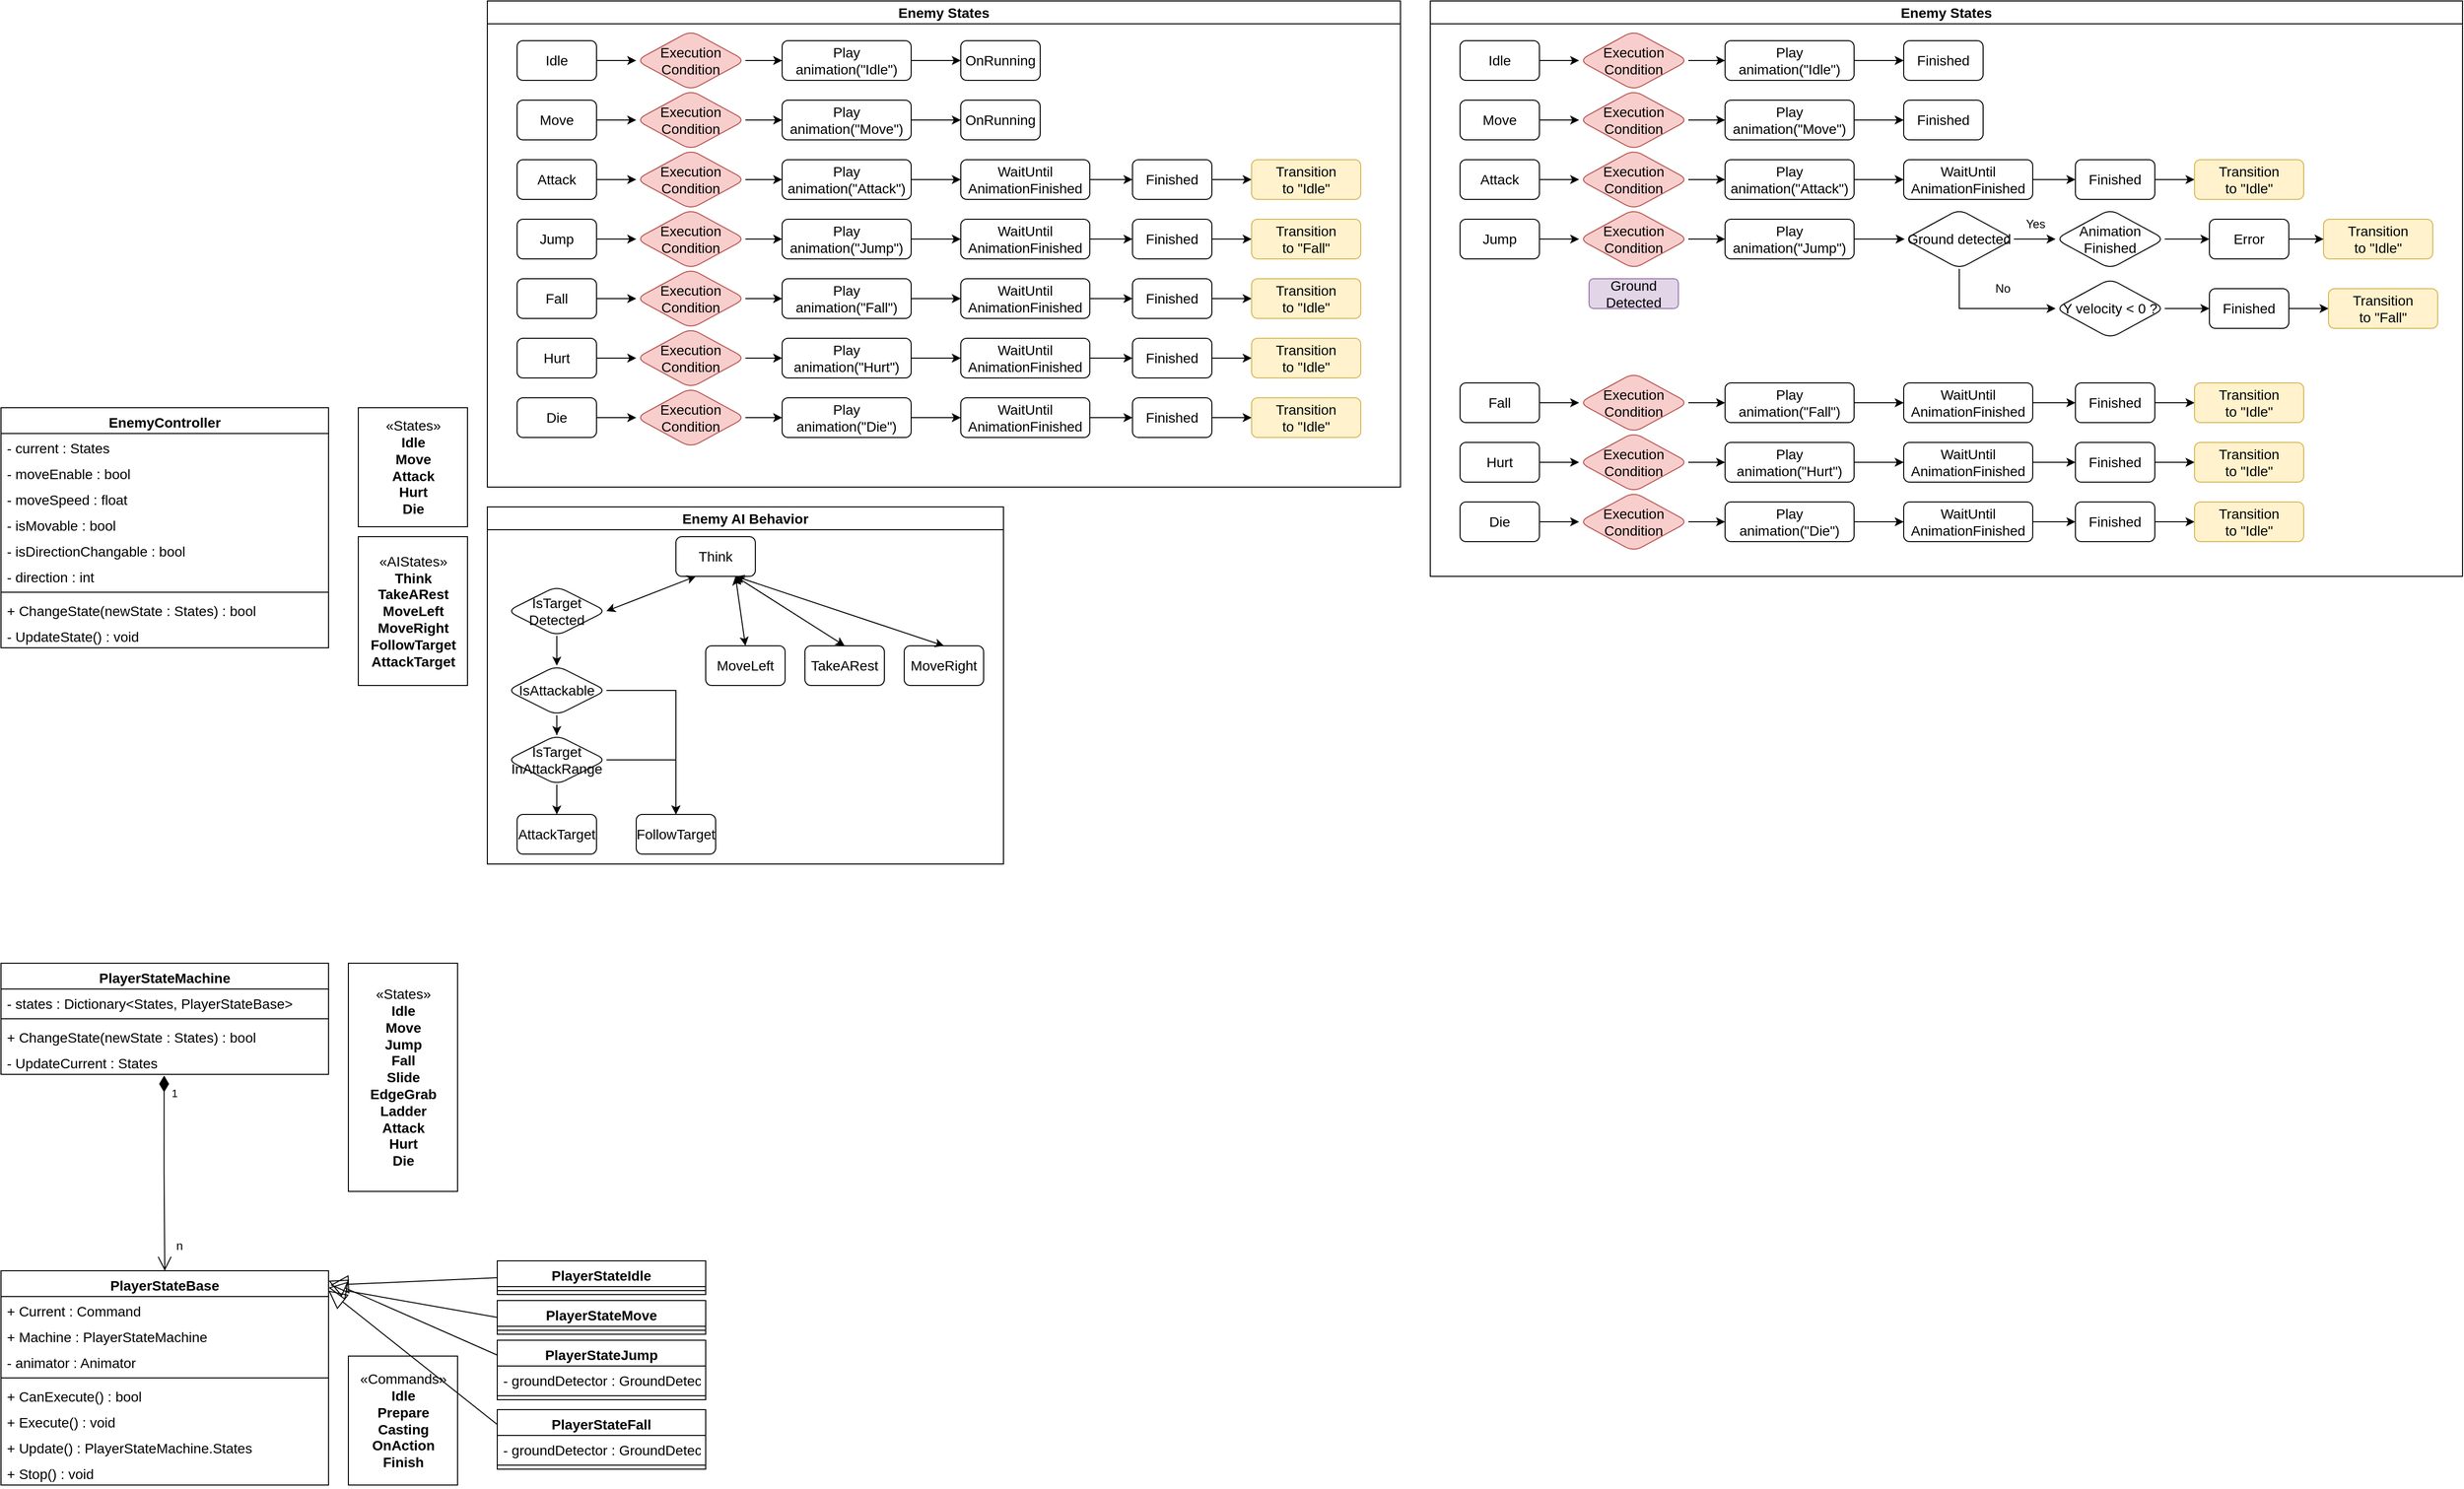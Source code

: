 <mxfile version="20.5.3" type="device"><diagram id="C5RBs43oDa-KdzZeNtuy" name="Page-1"><mxGraphModel dx="1038" dy="1748" grid="1" gridSize="10" guides="1" tooltips="1" connect="1" arrows="1" fold="1" page="1" pageScale="1" pageWidth="827" pageHeight="1169" math="0" shadow="0"><root><mxCell id="WIyWlLk6GJQsqaUBKTNV-0"/><mxCell id="WIyWlLk6GJQsqaUBKTNV-1" parent="WIyWlLk6GJQsqaUBKTNV-0"/><mxCell id="wquMKtTBARpG2TPTERIB-0" value="EnemyController" style="swimlane;fontStyle=1;align=center;verticalAlign=top;childLayout=stackLayout;horizontal=1;startSize=26;horizontalStack=0;resizeParent=1;resizeParentMax=0;resizeLast=0;collapsible=1;marginBottom=0;fontSize=14;" parent="WIyWlLk6GJQsqaUBKTNV-1" vertex="1"><mxGeometry x="40" y="40" width="330" height="242" as="geometry"/></mxCell><mxCell id="wquMKtTBARpG2TPTERIB-1" value="- current : States" style="text;strokeColor=none;fillColor=none;align=left;verticalAlign=top;spacingLeft=4;spacingRight=4;overflow=hidden;rotatable=0;points=[[0,0.5],[1,0.5]];portConstraint=eastwest;fontSize=14;" parent="wquMKtTBARpG2TPTERIB-0" vertex="1"><mxGeometry y="26" width="330" height="26" as="geometry"/></mxCell><mxCell id="wquMKtTBARpG2TPTERIB-5" value="- moveEnable : bool" style="text;strokeColor=none;fillColor=none;align=left;verticalAlign=top;spacingLeft=4;spacingRight=4;overflow=hidden;rotatable=0;points=[[0,0.5],[1,0.5]];portConstraint=eastwest;fontSize=14;" parent="wquMKtTBARpG2TPTERIB-0" vertex="1"><mxGeometry y="52" width="330" height="26" as="geometry"/></mxCell><mxCell id="wquMKtTBARpG2TPTERIB-6" value="- moveSpeed : float" style="text;strokeColor=none;fillColor=none;align=left;verticalAlign=top;spacingLeft=4;spacingRight=4;overflow=hidden;rotatable=0;points=[[0,0.5],[1,0.5]];portConstraint=eastwest;fontSize=14;" parent="wquMKtTBARpG2TPTERIB-0" vertex="1"><mxGeometry y="78" width="330" height="26" as="geometry"/></mxCell><mxCell id="wquMKtTBARpG2TPTERIB-7" value="- isMovable : bool" style="text;strokeColor=none;fillColor=none;align=left;verticalAlign=top;spacingLeft=4;spacingRight=4;overflow=hidden;rotatable=0;points=[[0,0.5],[1,0.5]];portConstraint=eastwest;fontSize=14;" parent="wquMKtTBARpG2TPTERIB-0" vertex="1"><mxGeometry y="104" width="330" height="26" as="geometry"/></mxCell><mxCell id="wquMKtTBARpG2TPTERIB-8" value="- isDirectionChangable : bool" style="text;strokeColor=none;fillColor=none;align=left;verticalAlign=top;spacingLeft=4;spacingRight=4;overflow=hidden;rotatable=0;points=[[0,0.5],[1,0.5]];portConstraint=eastwest;fontSize=14;" parent="wquMKtTBARpG2TPTERIB-0" vertex="1"><mxGeometry y="130" width="330" height="26" as="geometry"/></mxCell><mxCell id="wquMKtTBARpG2TPTERIB-9" value="- direction : int" style="text;strokeColor=none;fillColor=none;align=left;verticalAlign=top;spacingLeft=4;spacingRight=4;overflow=hidden;rotatable=0;points=[[0,0.5],[1,0.5]];portConstraint=eastwest;fontSize=14;" parent="wquMKtTBARpG2TPTERIB-0" vertex="1"><mxGeometry y="156" width="330" height="26" as="geometry"/></mxCell><mxCell id="wquMKtTBARpG2TPTERIB-2" value="" style="line;strokeWidth=1;fillColor=none;align=left;verticalAlign=middle;spacingTop=-1;spacingLeft=3;spacingRight=3;rotatable=0;labelPosition=right;points=[];portConstraint=eastwest;strokeColor=inherit;fontSize=14;" parent="wquMKtTBARpG2TPTERIB-0" vertex="1"><mxGeometry y="182" width="330" height="8" as="geometry"/></mxCell><mxCell id="j9X4U-6pzWJNfHTz-5kG-0" value="+ ChangeState(newState : States) : bool" style="text;strokeColor=none;fillColor=none;align=left;verticalAlign=top;spacingLeft=4;spacingRight=4;overflow=hidden;rotatable=0;points=[[0,0.5],[1,0.5]];portConstraint=eastwest;fontSize=14;" parent="wquMKtTBARpG2TPTERIB-0" vertex="1"><mxGeometry y="190" width="330" height="26" as="geometry"/></mxCell><mxCell id="wquMKtTBARpG2TPTERIB-3" value="- UpdateState() : void" style="text;strokeColor=none;fillColor=none;align=left;verticalAlign=top;spacingLeft=4;spacingRight=4;overflow=hidden;rotatable=0;points=[[0,0.5],[1,0.5]];portConstraint=eastwest;fontSize=14;" parent="wquMKtTBARpG2TPTERIB-0" vertex="1"><mxGeometry y="216" width="330" height="26" as="geometry"/></mxCell><mxCell id="wquMKtTBARpG2TPTERIB-4" value="«States»&lt;br&gt;&lt;b&gt;Idle&lt;br&gt;Move&lt;br&gt;Attack&lt;br&gt;Hurt&lt;br&gt;Die&lt;br&gt;&lt;/b&gt;" style="html=1;fontSize=14;" parent="WIyWlLk6GJQsqaUBKTNV-1" vertex="1"><mxGeometry x="400" y="40" width="110" height="120" as="geometry"/></mxCell><mxCell id="wquMKtTBARpG2TPTERIB-10" value="«AIStates»&lt;br&gt;&lt;b&gt;Think&lt;br&gt;TakeARest&lt;br&gt;MoveLeft&lt;br&gt;MoveRight&lt;br&gt;FollowTarget&lt;br&gt;AttackTarget&lt;br&gt;&lt;/b&gt;" style="html=1;fontSize=14;" parent="WIyWlLk6GJQsqaUBKTNV-1" vertex="1"><mxGeometry x="400" y="170" width="110" height="150" as="geometry"/></mxCell><mxCell id="wquMKtTBARpG2TPTERIB-11" value="Think" style="rounded=1;whiteSpace=wrap;html=1;fontSize=14;" parent="WIyWlLk6GJQsqaUBKTNV-1" vertex="1"><mxGeometry x="720" y="170" width="80" height="40" as="geometry"/></mxCell><mxCell id="wquMKtTBARpG2TPTERIB-13" value="TakeARest" style="rounded=1;whiteSpace=wrap;html=1;fontSize=14;" parent="WIyWlLk6GJQsqaUBKTNV-1" vertex="1"><mxGeometry x="850" y="280" width="80" height="40" as="geometry"/></mxCell><mxCell id="wquMKtTBARpG2TPTERIB-16" value="MoveLeft" style="rounded=1;whiteSpace=wrap;html=1;fontSize=14;" parent="WIyWlLk6GJQsqaUBKTNV-1" vertex="1"><mxGeometry x="750" y="280" width="80" height="40" as="geometry"/></mxCell><mxCell id="wquMKtTBARpG2TPTERIB-17" value="MoveRight" style="rounded=1;whiteSpace=wrap;html=1;fontSize=14;" parent="WIyWlLk6GJQsqaUBKTNV-1" vertex="1"><mxGeometry x="950" y="280" width="80" height="40" as="geometry"/></mxCell><mxCell id="wquMKtTBARpG2TPTERIB-18" value="" style="endArrow=classic;html=1;rounded=0;fontSize=14;entryX=0.5;entryY=0;entryDx=0;entryDy=0;exitX=0.75;exitY=1;exitDx=0;exitDy=0;startArrow=classic;startFill=1;" parent="WIyWlLk6GJQsqaUBKTNV-1" source="wquMKtTBARpG2TPTERIB-11" target="wquMKtTBARpG2TPTERIB-16" edge="1"><mxGeometry width="50" height="50" relative="1" as="geometry"><mxPoint x="540" y="310" as="sourcePoint"/><mxPoint x="590" y="260" as="targetPoint"/></mxGeometry></mxCell><mxCell id="wquMKtTBARpG2TPTERIB-20" value="" style="endArrow=classic;html=1;rounded=0;fontSize=14;entryX=0.5;entryY=0;entryDx=0;entryDy=0;exitX=0.75;exitY=1;exitDx=0;exitDy=0;startArrow=classic;startFill=1;" parent="WIyWlLk6GJQsqaUBKTNV-1" source="wquMKtTBARpG2TPTERIB-11" target="wquMKtTBARpG2TPTERIB-13" edge="1"><mxGeometry width="50" height="50" relative="1" as="geometry"><mxPoint x="750" y="220" as="sourcePoint"/><mxPoint x="670" y="260" as="targetPoint"/></mxGeometry></mxCell><mxCell id="wquMKtTBARpG2TPTERIB-21" value="" style="endArrow=classic;html=1;rounded=0;fontSize=14;entryX=0.5;entryY=0;entryDx=0;entryDy=0;exitX=0.75;exitY=1;exitDx=0;exitDy=0;startArrow=classic;startFill=1;" parent="WIyWlLk6GJQsqaUBKTNV-1" source="wquMKtTBARpG2TPTERIB-11" target="wquMKtTBARpG2TPTERIB-17" edge="1"><mxGeometry width="50" height="50" relative="1" as="geometry"><mxPoint x="770" y="220" as="sourcePoint"/><mxPoint x="770" y="260" as="targetPoint"/></mxGeometry></mxCell><mxCell id="wquMKtTBARpG2TPTERIB-22" value="FollowTarget" style="rounded=1;whiteSpace=wrap;html=1;fontSize=14;" parent="WIyWlLk6GJQsqaUBKTNV-1" vertex="1"><mxGeometry x="680" y="450" width="80" height="40" as="geometry"/></mxCell><mxCell id="wquMKtTBARpG2TPTERIB-38" style="edgeStyle=orthogonalEdgeStyle;rounded=0;orthogonalLoop=1;jettySize=auto;html=1;entryX=0.5;entryY=0;entryDx=0;entryDy=0;fontSize=14;startArrow=none;startFill=0;" parent="WIyWlLk6GJQsqaUBKTNV-1" source="wquMKtTBARpG2TPTERIB-29" target="wquMKtTBARpG2TPTERIB-33" edge="1"><mxGeometry relative="1" as="geometry"/></mxCell><mxCell id="wquMKtTBARpG2TPTERIB-32" value="" style="endArrow=classic;html=1;rounded=0;fontSize=14;exitX=0.25;exitY=1;exitDx=0;exitDy=0;startArrow=classic;startFill=1;entryX=1;entryY=0.5;entryDx=0;entryDy=0;" parent="WIyWlLk6GJQsqaUBKTNV-1" source="wquMKtTBARpG2TPTERIB-11" target="j9X4U-6pzWJNfHTz-5kG-5" edge="1"><mxGeometry width="50" height="50" relative="1" as="geometry"><mxPoint x="780" y="280" as="sourcePoint"/><mxPoint x="680" y="230" as="targetPoint"/></mxGeometry></mxCell><mxCell id="wquMKtTBARpG2TPTERIB-35" value="" style="edgeStyle=orthogonalEdgeStyle;rounded=0;orthogonalLoop=1;jettySize=auto;html=1;fontSize=14;startArrow=none;startFill=0;" parent="WIyWlLk6GJQsqaUBKTNV-1" source="wquMKtTBARpG2TPTERIB-33" target="wquMKtTBARpG2TPTERIB-34" edge="1"><mxGeometry relative="1" as="geometry"/></mxCell><mxCell id="wquMKtTBARpG2TPTERIB-42" style="edgeStyle=orthogonalEdgeStyle;rounded=0;orthogonalLoop=1;jettySize=auto;html=1;entryX=0.5;entryY=0;entryDx=0;entryDy=0;fontSize=14;startArrow=none;startFill=0;" parent="WIyWlLk6GJQsqaUBKTNV-1" source="wquMKtTBARpG2TPTERIB-33" target="wquMKtTBARpG2TPTERIB-22" edge="1"><mxGeometry relative="1" as="geometry"><mxPoint x="670" y="395.0" as="targetPoint"/><Array as="points"><mxPoint x="720" y="395"/></Array></mxGeometry></mxCell><mxCell id="wquMKtTBARpG2TPTERIB-33" value="IsTarget&lt;br&gt;InAttackRange" style="rhombus;whiteSpace=wrap;html=1;fontSize=14;rounded=1;" parent="WIyWlLk6GJQsqaUBKTNV-1" vertex="1"><mxGeometry x="550" y="370" width="100" height="50" as="geometry"/></mxCell><mxCell id="wquMKtTBARpG2TPTERIB-34" value="AttackTarget" style="rounded=1;whiteSpace=wrap;html=1;fontSize=14;" parent="WIyWlLk6GJQsqaUBKTNV-1" vertex="1"><mxGeometry x="560" y="450" width="80" height="40" as="geometry"/></mxCell><mxCell id="wquMKtTBARpG2TPTERIB-43" value="Enemy AI Behavior" style="swimlane;whiteSpace=wrap;html=1;fontSize=14;" parent="WIyWlLk6GJQsqaUBKTNV-1" vertex="1"><mxGeometry x="530" y="140" width="520" height="360" as="geometry"/></mxCell><mxCell id="j9X4U-6pzWJNfHTz-5kG-6" style="edgeStyle=orthogonalEdgeStyle;rounded=0;orthogonalLoop=1;jettySize=auto;html=1;entryX=0.5;entryY=0;entryDx=0;entryDy=0;" parent="wquMKtTBARpG2TPTERIB-43" source="j9X4U-6pzWJNfHTz-5kG-5" target="wquMKtTBARpG2TPTERIB-29" edge="1"><mxGeometry relative="1" as="geometry"/></mxCell><mxCell id="j9X4U-6pzWJNfHTz-5kG-5" value="IsTarget&lt;br&gt;Detected" style="rhombus;whiteSpace=wrap;html=1;fontSize=14;rounded=1;" parent="wquMKtTBARpG2TPTERIB-43" vertex="1"><mxGeometry x="20" y="80" width="100" height="50" as="geometry"/></mxCell><mxCell id="wquMKtTBARpG2TPTERIB-29" value="IsAttackable" style="rhombus;whiteSpace=wrap;html=1;fontSize=14;rounded=1;" parent="wquMKtTBARpG2TPTERIB-43" vertex="1"><mxGeometry x="20" y="160" width="100" height="50" as="geometry"/></mxCell><mxCell id="wquMKtTBARpG2TPTERIB-45" value="Enemy States" style="swimlane;whiteSpace=wrap;html=1;fontSize=14;" parent="WIyWlLk6GJQsqaUBKTNV-1" vertex="1"><mxGeometry x="530" y="-370" width="920" height="490" as="geometry"/></mxCell><mxCell id="wquMKtTBARpG2TPTERIB-76" style="edgeStyle=orthogonalEdgeStyle;rounded=0;orthogonalLoop=1;jettySize=auto;html=1;entryX=0;entryY=0.5;entryDx=0;entryDy=0;fontSize=14;startArrow=none;startFill=0;" parent="wquMKtTBARpG2TPTERIB-45" source="wquMKtTBARpG2TPTERIB-46" target="wquMKtTBARpG2TPTERIB-74" edge="1"><mxGeometry relative="1" as="geometry"/></mxCell><mxCell id="wquMKtTBARpG2TPTERIB-46" value="Idle" style="rounded=1;whiteSpace=wrap;html=1;fontSize=14;" parent="wquMKtTBARpG2TPTERIB-45" vertex="1"><mxGeometry x="30" y="40" width="80" height="40" as="geometry"/></mxCell><mxCell id="wquMKtTBARpG2TPTERIB-52" style="edgeStyle=orthogonalEdgeStyle;rounded=0;orthogonalLoop=1;jettySize=auto;html=1;entryX=0;entryY=0.5;entryDx=0;entryDy=0;fontSize=14;startArrow=none;startFill=0;" parent="wquMKtTBARpG2TPTERIB-45" source="wquMKtTBARpG2TPTERIB-49" target="wquMKtTBARpG2TPTERIB-51" edge="1"><mxGeometry relative="1" as="geometry"/></mxCell><mxCell id="wquMKtTBARpG2TPTERIB-49" value="Play animation(&quot;Idle&quot;)" style="rounded=1;whiteSpace=wrap;html=1;fontSize=14;" parent="wquMKtTBARpG2TPTERIB-45" vertex="1"><mxGeometry x="297" y="40" width="130" height="40" as="geometry"/></mxCell><mxCell id="wquMKtTBARpG2TPTERIB-51" value="OnRunning" style="rounded=1;whiteSpace=wrap;html=1;fontSize=14;" parent="wquMKtTBARpG2TPTERIB-45" vertex="1"><mxGeometry x="477" y="40" width="80" height="40" as="geometry"/></mxCell><mxCell id="wquMKtTBARpG2TPTERIB-77" style="edgeStyle=orthogonalEdgeStyle;rounded=0;orthogonalLoop=1;jettySize=auto;html=1;entryX=0;entryY=0.5;entryDx=0;entryDy=0;fontSize=14;startArrow=none;startFill=0;" parent="wquMKtTBARpG2TPTERIB-45" source="wquMKtTBARpG2TPTERIB-53" target="wquMKtTBARpG2TPTERIB-75" edge="1"><mxGeometry relative="1" as="geometry"/></mxCell><mxCell id="wquMKtTBARpG2TPTERIB-53" value="Move" style="rounded=1;whiteSpace=wrap;html=1;fontSize=14;" parent="wquMKtTBARpG2TPTERIB-45" vertex="1"><mxGeometry x="30" y="100" width="80" height="40" as="geometry"/></mxCell><mxCell id="wquMKtTBARpG2TPTERIB-57" style="edgeStyle=orthogonalEdgeStyle;rounded=0;orthogonalLoop=1;jettySize=auto;html=1;entryX=0;entryY=0.5;entryDx=0;entryDy=0;fontSize=14;startArrow=none;startFill=0;" parent="wquMKtTBARpG2TPTERIB-45" source="wquMKtTBARpG2TPTERIB-54" target="wquMKtTBARpG2TPTERIB-55" edge="1"><mxGeometry relative="1" as="geometry"/></mxCell><mxCell id="wquMKtTBARpG2TPTERIB-54" value="Play animation(&quot;Move&quot;)" style="rounded=1;whiteSpace=wrap;html=1;fontSize=14;" parent="wquMKtTBARpG2TPTERIB-45" vertex="1"><mxGeometry x="297" y="100" width="130" height="40" as="geometry"/></mxCell><mxCell id="wquMKtTBARpG2TPTERIB-55" value="OnRunning" style="rounded=1;whiteSpace=wrap;html=1;fontSize=14;" parent="wquMKtTBARpG2TPTERIB-45" vertex="1"><mxGeometry x="477" y="100" width="80" height="40" as="geometry"/></mxCell><mxCell id="wquMKtTBARpG2TPTERIB-72" value="" style="edgeStyle=orthogonalEdgeStyle;rounded=0;orthogonalLoop=1;jettySize=auto;html=1;fontSize=14;startArrow=none;startFill=0;" parent="wquMKtTBARpG2TPTERIB-45" source="wquMKtTBARpG2TPTERIB-58" target="wquMKtTBARpG2TPTERIB-71" edge="1"><mxGeometry relative="1" as="geometry"/></mxCell><mxCell id="wquMKtTBARpG2TPTERIB-58" value="Attack" style="rounded=1;whiteSpace=wrap;html=1;fontSize=14;" parent="wquMKtTBARpG2TPTERIB-45" vertex="1"><mxGeometry x="30" y="160" width="80" height="40" as="geometry"/></mxCell><mxCell id="wquMKtTBARpG2TPTERIB-63" style="edgeStyle=orthogonalEdgeStyle;rounded=0;orthogonalLoop=1;jettySize=auto;html=1;entryX=0;entryY=0.5;entryDx=0;entryDy=0;fontSize=14;startArrow=none;startFill=0;" parent="wquMKtTBARpG2TPTERIB-45" source="wquMKtTBARpG2TPTERIB-59" target="wquMKtTBARpG2TPTERIB-62" edge="1"><mxGeometry relative="1" as="geometry"/></mxCell><mxCell id="wquMKtTBARpG2TPTERIB-59" value="Play animation(&quot;Attack&quot;)" style="rounded=1;whiteSpace=wrap;html=1;fontSize=14;" parent="wquMKtTBARpG2TPTERIB-45" vertex="1"><mxGeometry x="297" y="160" width="130" height="40" as="geometry"/></mxCell><mxCell id="wquMKtTBARpG2TPTERIB-66" style="edgeStyle=orthogonalEdgeStyle;rounded=0;orthogonalLoop=1;jettySize=auto;html=1;entryX=0;entryY=0.5;entryDx=0;entryDy=0;fontSize=14;startArrow=none;startFill=0;" parent="wquMKtTBARpG2TPTERIB-45" source="wquMKtTBARpG2TPTERIB-62" target="wquMKtTBARpG2TPTERIB-65" edge="1"><mxGeometry relative="1" as="geometry"/></mxCell><mxCell id="wquMKtTBARpG2TPTERIB-62" value="WaitUntil&lt;br&gt;AnimationFinished" style="rounded=1;whiteSpace=wrap;html=1;fontSize=14;" parent="wquMKtTBARpG2TPTERIB-45" vertex="1"><mxGeometry x="477" y="160" width="130" height="40" as="geometry"/></mxCell><mxCell id="wquMKtTBARpG2TPTERIB-68" style="edgeStyle=orthogonalEdgeStyle;rounded=0;orthogonalLoop=1;jettySize=auto;html=1;entryX=0;entryY=0.5;entryDx=0;entryDy=0;fontSize=14;startArrow=none;startFill=0;" parent="wquMKtTBARpG2TPTERIB-45" source="wquMKtTBARpG2TPTERIB-65" target="wquMKtTBARpG2TPTERIB-67" edge="1"><mxGeometry relative="1" as="geometry"/></mxCell><mxCell id="wquMKtTBARpG2TPTERIB-65" value="Finished" style="rounded=1;whiteSpace=wrap;html=1;fontSize=14;" parent="wquMKtTBARpG2TPTERIB-45" vertex="1"><mxGeometry x="650" y="160" width="80" height="40" as="geometry"/></mxCell><mxCell id="wquMKtTBARpG2TPTERIB-67" value="Transition&lt;br&gt;to &quot;Idle&quot;" style="rounded=1;whiteSpace=wrap;html=1;fontSize=14;fillColor=#fff2cc;strokeColor=#d6b656;" parent="wquMKtTBARpG2TPTERIB-45" vertex="1"><mxGeometry x="770" y="160" width="110" height="40" as="geometry"/></mxCell><mxCell id="wquMKtTBARpG2TPTERIB-73" style="edgeStyle=orthogonalEdgeStyle;rounded=0;orthogonalLoop=1;jettySize=auto;html=1;entryX=0;entryY=0.5;entryDx=0;entryDy=0;fontSize=14;startArrow=none;startFill=0;" parent="wquMKtTBARpG2TPTERIB-45" source="wquMKtTBARpG2TPTERIB-71" target="wquMKtTBARpG2TPTERIB-59" edge="1"><mxGeometry relative="1" as="geometry"/></mxCell><mxCell id="wquMKtTBARpG2TPTERIB-71" value="Execution&lt;br&gt;Condition" style="rhombus;whiteSpace=wrap;html=1;fontSize=14;rounded=1;fillColor=#f8cecc;strokeColor=#b85450;" parent="wquMKtTBARpG2TPTERIB-45" vertex="1"><mxGeometry x="150" y="150" width="110" height="60" as="geometry"/></mxCell><mxCell id="wquMKtTBARpG2TPTERIB-78" style="edgeStyle=orthogonalEdgeStyle;rounded=0;orthogonalLoop=1;jettySize=auto;html=1;entryX=0;entryY=0.5;entryDx=0;entryDy=0;fontSize=14;startArrow=none;startFill=0;" parent="wquMKtTBARpG2TPTERIB-45" source="wquMKtTBARpG2TPTERIB-74" target="wquMKtTBARpG2TPTERIB-49" edge="1"><mxGeometry relative="1" as="geometry"/></mxCell><mxCell id="wquMKtTBARpG2TPTERIB-74" value="Execution&lt;br&gt;Condition" style="rhombus;whiteSpace=wrap;html=1;fontSize=14;rounded=1;fillColor=#f8cecc;strokeColor=#b85450;" parent="wquMKtTBARpG2TPTERIB-45" vertex="1"><mxGeometry x="150" y="30" width="110" height="60" as="geometry"/></mxCell><mxCell id="wquMKtTBARpG2TPTERIB-79" style="edgeStyle=orthogonalEdgeStyle;rounded=0;orthogonalLoop=1;jettySize=auto;html=1;entryX=0;entryY=0.5;entryDx=0;entryDy=0;fontSize=14;startArrow=none;startFill=0;" parent="wquMKtTBARpG2TPTERIB-45" source="wquMKtTBARpG2TPTERIB-75" target="wquMKtTBARpG2TPTERIB-54" edge="1"><mxGeometry relative="1" as="geometry"/></mxCell><mxCell id="wquMKtTBARpG2TPTERIB-75" value="Execution&lt;br&gt;Condition" style="rhombus;whiteSpace=wrap;html=1;fontSize=14;rounded=1;fillColor=#f8cecc;strokeColor=#b85450;" parent="wquMKtTBARpG2TPTERIB-45" vertex="1"><mxGeometry x="150" y="90" width="110" height="60" as="geometry"/></mxCell><mxCell id="wquMKtTBARpG2TPTERIB-81" value="" style="edgeStyle=orthogonalEdgeStyle;rounded=0;orthogonalLoop=1;jettySize=auto;html=1;fontSize=14;startArrow=none;startFill=0;" parent="wquMKtTBARpG2TPTERIB-45" source="wquMKtTBARpG2TPTERIB-82" target="wquMKtTBARpG2TPTERIB-91" edge="1"><mxGeometry relative="1" as="geometry"/></mxCell><mxCell id="wquMKtTBARpG2TPTERIB-82" value="Hurt" style="rounded=1;whiteSpace=wrap;html=1;fontSize=14;" parent="wquMKtTBARpG2TPTERIB-45" vertex="1"><mxGeometry x="30" y="340" width="80" height="40" as="geometry"/></mxCell><mxCell id="wquMKtTBARpG2TPTERIB-83" style="edgeStyle=orthogonalEdgeStyle;rounded=0;orthogonalLoop=1;jettySize=auto;html=1;entryX=0;entryY=0.5;entryDx=0;entryDy=0;fontSize=14;startArrow=none;startFill=0;" parent="wquMKtTBARpG2TPTERIB-45" source="wquMKtTBARpG2TPTERIB-84" target="wquMKtTBARpG2TPTERIB-86" edge="1"><mxGeometry relative="1" as="geometry"/></mxCell><mxCell id="wquMKtTBARpG2TPTERIB-84" value="Play animation(&quot;Hurt&quot;)" style="rounded=1;whiteSpace=wrap;html=1;fontSize=14;" parent="wquMKtTBARpG2TPTERIB-45" vertex="1"><mxGeometry x="297" y="340" width="130" height="40" as="geometry"/></mxCell><mxCell id="wquMKtTBARpG2TPTERIB-85" style="edgeStyle=orthogonalEdgeStyle;rounded=0;orthogonalLoop=1;jettySize=auto;html=1;entryX=0;entryY=0.5;entryDx=0;entryDy=0;fontSize=14;startArrow=none;startFill=0;" parent="wquMKtTBARpG2TPTERIB-45" source="wquMKtTBARpG2TPTERIB-86" target="wquMKtTBARpG2TPTERIB-88" edge="1"><mxGeometry relative="1" as="geometry"/></mxCell><mxCell id="wquMKtTBARpG2TPTERIB-86" value="WaitUntil&lt;br&gt;AnimationFinished" style="rounded=1;whiteSpace=wrap;html=1;fontSize=14;" parent="wquMKtTBARpG2TPTERIB-45" vertex="1"><mxGeometry x="477" y="340" width="130" height="40" as="geometry"/></mxCell><mxCell id="wquMKtTBARpG2TPTERIB-87" style="edgeStyle=orthogonalEdgeStyle;rounded=0;orthogonalLoop=1;jettySize=auto;html=1;entryX=0;entryY=0.5;entryDx=0;entryDy=0;fontSize=14;startArrow=none;startFill=0;" parent="wquMKtTBARpG2TPTERIB-45" source="wquMKtTBARpG2TPTERIB-88" target="wquMKtTBARpG2TPTERIB-89" edge="1"><mxGeometry relative="1" as="geometry"/></mxCell><mxCell id="wquMKtTBARpG2TPTERIB-88" value="Finished" style="rounded=1;whiteSpace=wrap;html=1;fontSize=14;" parent="wquMKtTBARpG2TPTERIB-45" vertex="1"><mxGeometry x="650" y="340" width="80" height="40" as="geometry"/></mxCell><mxCell id="wquMKtTBARpG2TPTERIB-89" value="Transition&lt;br&gt;to &quot;Idle&quot;" style="rounded=1;whiteSpace=wrap;html=1;fontSize=14;fillColor=#fff2cc;strokeColor=#d6b656;" parent="wquMKtTBARpG2TPTERIB-45" vertex="1"><mxGeometry x="770" y="340" width="110" height="40" as="geometry"/></mxCell><mxCell id="wquMKtTBARpG2TPTERIB-90" style="edgeStyle=orthogonalEdgeStyle;rounded=0;orthogonalLoop=1;jettySize=auto;html=1;entryX=0;entryY=0.5;entryDx=0;entryDy=0;fontSize=14;startArrow=none;startFill=0;" parent="wquMKtTBARpG2TPTERIB-45" source="wquMKtTBARpG2TPTERIB-91" target="wquMKtTBARpG2TPTERIB-84" edge="1"><mxGeometry relative="1" as="geometry"/></mxCell><mxCell id="wquMKtTBARpG2TPTERIB-91" value="Execution&lt;br&gt;Condition" style="rhombus;whiteSpace=wrap;html=1;fontSize=14;rounded=1;fillColor=#f8cecc;strokeColor=#b85450;" parent="wquMKtTBARpG2TPTERIB-45" vertex="1"><mxGeometry x="150" y="330" width="110" height="60" as="geometry"/></mxCell><mxCell id="wquMKtTBARpG2TPTERIB-92" value="" style="edgeStyle=orthogonalEdgeStyle;rounded=0;orthogonalLoop=1;jettySize=auto;html=1;fontSize=14;startArrow=none;startFill=0;" parent="wquMKtTBARpG2TPTERIB-45" source="wquMKtTBARpG2TPTERIB-93" target="wquMKtTBARpG2TPTERIB-102" edge="1"><mxGeometry relative="1" as="geometry"/></mxCell><mxCell id="wquMKtTBARpG2TPTERIB-93" value="Die" style="rounded=1;whiteSpace=wrap;html=1;fontSize=14;" parent="wquMKtTBARpG2TPTERIB-45" vertex="1"><mxGeometry x="30" y="400" width="80" height="40" as="geometry"/></mxCell><mxCell id="wquMKtTBARpG2TPTERIB-94" style="edgeStyle=orthogonalEdgeStyle;rounded=0;orthogonalLoop=1;jettySize=auto;html=1;entryX=0;entryY=0.5;entryDx=0;entryDy=0;fontSize=14;startArrow=none;startFill=0;" parent="wquMKtTBARpG2TPTERIB-45" source="wquMKtTBARpG2TPTERIB-95" target="wquMKtTBARpG2TPTERIB-97" edge="1"><mxGeometry relative="1" as="geometry"/></mxCell><mxCell id="wquMKtTBARpG2TPTERIB-95" value="Play animation(&quot;Die&quot;)" style="rounded=1;whiteSpace=wrap;html=1;fontSize=14;" parent="wquMKtTBARpG2TPTERIB-45" vertex="1"><mxGeometry x="297" y="400" width="130" height="40" as="geometry"/></mxCell><mxCell id="wquMKtTBARpG2TPTERIB-96" style="edgeStyle=orthogonalEdgeStyle;rounded=0;orthogonalLoop=1;jettySize=auto;html=1;entryX=0;entryY=0.5;entryDx=0;entryDy=0;fontSize=14;startArrow=none;startFill=0;" parent="wquMKtTBARpG2TPTERIB-45" source="wquMKtTBARpG2TPTERIB-97" target="wquMKtTBARpG2TPTERIB-99" edge="1"><mxGeometry relative="1" as="geometry"/></mxCell><mxCell id="wquMKtTBARpG2TPTERIB-97" value="WaitUntil&lt;br&gt;AnimationFinished" style="rounded=1;whiteSpace=wrap;html=1;fontSize=14;" parent="wquMKtTBARpG2TPTERIB-45" vertex="1"><mxGeometry x="477" y="400" width="130" height="40" as="geometry"/></mxCell><mxCell id="wquMKtTBARpG2TPTERIB-98" style="edgeStyle=orthogonalEdgeStyle;rounded=0;orthogonalLoop=1;jettySize=auto;html=1;entryX=0;entryY=0.5;entryDx=0;entryDy=0;fontSize=14;startArrow=none;startFill=0;" parent="wquMKtTBARpG2TPTERIB-45" source="wquMKtTBARpG2TPTERIB-99" target="wquMKtTBARpG2TPTERIB-100" edge="1"><mxGeometry relative="1" as="geometry"/></mxCell><mxCell id="wquMKtTBARpG2TPTERIB-99" value="Finished" style="rounded=1;whiteSpace=wrap;html=1;fontSize=14;" parent="wquMKtTBARpG2TPTERIB-45" vertex="1"><mxGeometry x="650" y="400" width="80" height="40" as="geometry"/></mxCell><mxCell id="wquMKtTBARpG2TPTERIB-100" value="Transition&lt;br&gt;to &quot;Idle&quot;" style="rounded=1;whiteSpace=wrap;html=1;fontSize=14;fillColor=#fff2cc;strokeColor=#d6b656;" parent="wquMKtTBARpG2TPTERIB-45" vertex="1"><mxGeometry x="770" y="400" width="110" height="40" as="geometry"/></mxCell><mxCell id="wquMKtTBARpG2TPTERIB-101" style="edgeStyle=orthogonalEdgeStyle;rounded=0;orthogonalLoop=1;jettySize=auto;html=1;entryX=0;entryY=0.5;entryDx=0;entryDy=0;fontSize=14;startArrow=none;startFill=0;" parent="wquMKtTBARpG2TPTERIB-45" source="wquMKtTBARpG2TPTERIB-102" target="wquMKtTBARpG2TPTERIB-95" edge="1"><mxGeometry relative="1" as="geometry"/></mxCell><mxCell id="wquMKtTBARpG2TPTERIB-102" value="Execution&lt;br&gt;Condition" style="rhombus;whiteSpace=wrap;html=1;fontSize=14;rounded=1;fillColor=#f8cecc;strokeColor=#b85450;" parent="wquMKtTBARpG2TPTERIB-45" vertex="1"><mxGeometry x="150" y="390" width="110" height="60" as="geometry"/></mxCell><mxCell id="wquMKtTBARpG2TPTERIB-103" value="" style="edgeStyle=orthogonalEdgeStyle;rounded=0;orthogonalLoop=1;jettySize=auto;html=1;fontSize=14;startArrow=none;startFill=0;" parent="wquMKtTBARpG2TPTERIB-45" source="wquMKtTBARpG2TPTERIB-104" target="wquMKtTBARpG2TPTERIB-113" edge="1"><mxGeometry relative="1" as="geometry"/></mxCell><mxCell id="wquMKtTBARpG2TPTERIB-104" value="Jump" style="rounded=1;whiteSpace=wrap;html=1;fontSize=14;" parent="wquMKtTBARpG2TPTERIB-45" vertex="1"><mxGeometry x="30" y="220" width="80" height="40" as="geometry"/></mxCell><mxCell id="wquMKtTBARpG2TPTERIB-105" style="edgeStyle=orthogonalEdgeStyle;rounded=0;orthogonalLoop=1;jettySize=auto;html=1;entryX=0;entryY=0.5;entryDx=0;entryDy=0;fontSize=14;startArrow=none;startFill=0;" parent="wquMKtTBARpG2TPTERIB-45" source="wquMKtTBARpG2TPTERIB-106" target="wquMKtTBARpG2TPTERIB-108" edge="1"><mxGeometry relative="1" as="geometry"/></mxCell><mxCell id="wquMKtTBARpG2TPTERIB-106" value="Play animation(&quot;Jump&quot;)" style="rounded=1;whiteSpace=wrap;html=1;fontSize=14;" parent="wquMKtTBARpG2TPTERIB-45" vertex="1"><mxGeometry x="297" y="220" width="130" height="40" as="geometry"/></mxCell><mxCell id="wquMKtTBARpG2TPTERIB-107" style="edgeStyle=orthogonalEdgeStyle;rounded=0;orthogonalLoop=1;jettySize=auto;html=1;entryX=0;entryY=0.5;entryDx=0;entryDy=0;fontSize=14;startArrow=none;startFill=0;" parent="wquMKtTBARpG2TPTERIB-45" source="wquMKtTBARpG2TPTERIB-108" target="wquMKtTBARpG2TPTERIB-110" edge="1"><mxGeometry relative="1" as="geometry"/></mxCell><mxCell id="wquMKtTBARpG2TPTERIB-108" value="WaitUntil&lt;br&gt;AnimationFinished" style="rounded=1;whiteSpace=wrap;html=1;fontSize=14;" parent="wquMKtTBARpG2TPTERIB-45" vertex="1"><mxGeometry x="477" y="220" width="130" height="40" as="geometry"/></mxCell><mxCell id="wquMKtTBARpG2TPTERIB-109" style="edgeStyle=orthogonalEdgeStyle;rounded=0;orthogonalLoop=1;jettySize=auto;html=1;entryX=0;entryY=0.5;entryDx=0;entryDy=0;fontSize=14;startArrow=none;startFill=0;" parent="wquMKtTBARpG2TPTERIB-45" source="wquMKtTBARpG2TPTERIB-110" target="wquMKtTBARpG2TPTERIB-111" edge="1"><mxGeometry relative="1" as="geometry"/></mxCell><mxCell id="wquMKtTBARpG2TPTERIB-110" value="Finished" style="rounded=1;whiteSpace=wrap;html=1;fontSize=14;" parent="wquMKtTBARpG2TPTERIB-45" vertex="1"><mxGeometry x="650" y="220" width="80" height="40" as="geometry"/></mxCell><mxCell id="wquMKtTBARpG2TPTERIB-111" value="Transition&lt;br&gt;to &quot;Fall&quot;" style="rounded=1;whiteSpace=wrap;html=1;fontSize=14;fillColor=#fff2cc;strokeColor=#d6b656;" parent="wquMKtTBARpG2TPTERIB-45" vertex="1"><mxGeometry x="770" y="220" width="110" height="40" as="geometry"/></mxCell><mxCell id="wquMKtTBARpG2TPTERIB-112" style="edgeStyle=orthogonalEdgeStyle;rounded=0;orthogonalLoop=1;jettySize=auto;html=1;entryX=0;entryY=0.5;entryDx=0;entryDy=0;fontSize=14;startArrow=none;startFill=0;" parent="wquMKtTBARpG2TPTERIB-45" source="wquMKtTBARpG2TPTERIB-113" target="wquMKtTBARpG2TPTERIB-106" edge="1"><mxGeometry relative="1" as="geometry"/></mxCell><mxCell id="wquMKtTBARpG2TPTERIB-113" value="Execution&lt;br&gt;Condition" style="rhombus;whiteSpace=wrap;html=1;fontSize=14;rounded=1;fillColor=#f8cecc;strokeColor=#b85450;" parent="wquMKtTBARpG2TPTERIB-45" vertex="1"><mxGeometry x="150" y="210" width="110" height="60" as="geometry"/></mxCell><mxCell id="wquMKtTBARpG2TPTERIB-114" value="" style="edgeStyle=orthogonalEdgeStyle;rounded=0;orthogonalLoop=1;jettySize=auto;html=1;fontSize=14;startArrow=none;startFill=0;" parent="wquMKtTBARpG2TPTERIB-45" source="wquMKtTBARpG2TPTERIB-115" target="wquMKtTBARpG2TPTERIB-124" edge="1"><mxGeometry relative="1" as="geometry"/></mxCell><mxCell id="wquMKtTBARpG2TPTERIB-115" value="Fall" style="rounded=1;whiteSpace=wrap;html=1;fontSize=14;" parent="wquMKtTBARpG2TPTERIB-45" vertex="1"><mxGeometry x="30" y="280" width="80" height="40" as="geometry"/></mxCell><mxCell id="wquMKtTBARpG2TPTERIB-116" style="edgeStyle=orthogonalEdgeStyle;rounded=0;orthogonalLoop=1;jettySize=auto;html=1;entryX=0;entryY=0.5;entryDx=0;entryDy=0;fontSize=14;startArrow=none;startFill=0;" parent="wquMKtTBARpG2TPTERIB-45" source="wquMKtTBARpG2TPTERIB-117" target="wquMKtTBARpG2TPTERIB-119" edge="1"><mxGeometry relative="1" as="geometry"/></mxCell><mxCell id="wquMKtTBARpG2TPTERIB-117" value="Play animation(&quot;Fall&quot;)" style="rounded=1;whiteSpace=wrap;html=1;fontSize=14;" parent="wquMKtTBARpG2TPTERIB-45" vertex="1"><mxGeometry x="297" y="280" width="130" height="40" as="geometry"/></mxCell><mxCell id="wquMKtTBARpG2TPTERIB-118" style="edgeStyle=orthogonalEdgeStyle;rounded=0;orthogonalLoop=1;jettySize=auto;html=1;entryX=0;entryY=0.5;entryDx=0;entryDy=0;fontSize=14;startArrow=none;startFill=0;" parent="wquMKtTBARpG2TPTERIB-45" source="wquMKtTBARpG2TPTERIB-119" target="wquMKtTBARpG2TPTERIB-121" edge="1"><mxGeometry relative="1" as="geometry"/></mxCell><mxCell id="wquMKtTBARpG2TPTERIB-119" value="WaitUntil&lt;br&gt;AnimationFinished" style="rounded=1;whiteSpace=wrap;html=1;fontSize=14;" parent="wquMKtTBARpG2TPTERIB-45" vertex="1"><mxGeometry x="477" y="280" width="130" height="40" as="geometry"/></mxCell><mxCell id="wquMKtTBARpG2TPTERIB-120" style="edgeStyle=orthogonalEdgeStyle;rounded=0;orthogonalLoop=1;jettySize=auto;html=1;entryX=0;entryY=0.5;entryDx=0;entryDy=0;fontSize=14;startArrow=none;startFill=0;" parent="wquMKtTBARpG2TPTERIB-45" source="wquMKtTBARpG2TPTERIB-121" target="wquMKtTBARpG2TPTERIB-122" edge="1"><mxGeometry relative="1" as="geometry"/></mxCell><mxCell id="wquMKtTBARpG2TPTERIB-121" value="Finished" style="rounded=1;whiteSpace=wrap;html=1;fontSize=14;" parent="wquMKtTBARpG2TPTERIB-45" vertex="1"><mxGeometry x="650" y="280" width="80" height="40" as="geometry"/></mxCell><mxCell id="wquMKtTBARpG2TPTERIB-122" value="Transition&lt;br&gt;to &quot;Idle&quot;" style="rounded=1;whiteSpace=wrap;html=1;fontSize=14;fillColor=#fff2cc;strokeColor=#d6b656;" parent="wquMKtTBARpG2TPTERIB-45" vertex="1"><mxGeometry x="770" y="280" width="110" height="40" as="geometry"/></mxCell><mxCell id="wquMKtTBARpG2TPTERIB-123" style="edgeStyle=orthogonalEdgeStyle;rounded=0;orthogonalLoop=1;jettySize=auto;html=1;entryX=0;entryY=0.5;entryDx=0;entryDy=0;fontSize=14;startArrow=none;startFill=0;" parent="wquMKtTBARpG2TPTERIB-45" source="wquMKtTBARpG2TPTERIB-124" target="wquMKtTBARpG2TPTERIB-117" edge="1"><mxGeometry relative="1" as="geometry"/></mxCell><mxCell id="wquMKtTBARpG2TPTERIB-124" value="Execution&lt;br&gt;Condition" style="rhombus;whiteSpace=wrap;html=1;fontSize=14;rounded=1;fillColor=#f8cecc;strokeColor=#b85450;" parent="wquMKtTBARpG2TPTERIB-45" vertex="1"><mxGeometry x="150" y="270" width="110" height="60" as="geometry"/></mxCell><mxCell id="wquMKtTBARpG2TPTERIB-125" value="Enemy States" style="swimlane;whiteSpace=wrap;html=1;fontSize=14;" parent="WIyWlLk6GJQsqaUBKTNV-1" vertex="1"><mxGeometry x="1480" y="-370" width="1040" height="580" as="geometry"/></mxCell><mxCell id="wquMKtTBARpG2TPTERIB-126" style="edgeStyle=orthogonalEdgeStyle;rounded=0;orthogonalLoop=1;jettySize=auto;html=1;entryX=0;entryY=0.5;entryDx=0;entryDy=0;fontSize=14;startArrow=none;startFill=0;" parent="wquMKtTBARpG2TPTERIB-125" source="wquMKtTBARpG2TPTERIB-127" target="wquMKtTBARpG2TPTERIB-148" edge="1"><mxGeometry relative="1" as="geometry"/></mxCell><mxCell id="wquMKtTBARpG2TPTERIB-127" value="Idle" style="rounded=1;whiteSpace=wrap;html=1;fontSize=14;" parent="wquMKtTBARpG2TPTERIB-125" vertex="1"><mxGeometry x="30" y="40" width="80" height="40" as="geometry"/></mxCell><mxCell id="wquMKtTBARpG2TPTERIB-128" style="edgeStyle=orthogonalEdgeStyle;rounded=0;orthogonalLoop=1;jettySize=auto;html=1;entryX=0;entryY=0.5;entryDx=0;entryDy=0;fontSize=14;startArrow=none;startFill=0;" parent="wquMKtTBARpG2TPTERIB-125" source="wquMKtTBARpG2TPTERIB-129" target="wquMKtTBARpG2TPTERIB-130" edge="1"><mxGeometry relative="1" as="geometry"/></mxCell><mxCell id="wquMKtTBARpG2TPTERIB-129" value="Play animation(&quot;Idle&quot;)" style="rounded=1;whiteSpace=wrap;html=1;fontSize=14;" parent="wquMKtTBARpG2TPTERIB-125" vertex="1"><mxGeometry x="297" y="40" width="130" height="40" as="geometry"/></mxCell><mxCell id="wquMKtTBARpG2TPTERIB-130" value="Finished" style="rounded=1;whiteSpace=wrap;html=1;fontSize=14;" parent="wquMKtTBARpG2TPTERIB-125" vertex="1"><mxGeometry x="477" y="40" width="80" height="40" as="geometry"/></mxCell><mxCell id="wquMKtTBARpG2TPTERIB-131" style="edgeStyle=orthogonalEdgeStyle;rounded=0;orthogonalLoop=1;jettySize=auto;html=1;entryX=0;entryY=0.5;entryDx=0;entryDy=0;fontSize=14;startArrow=none;startFill=0;" parent="wquMKtTBARpG2TPTERIB-125" source="wquMKtTBARpG2TPTERIB-132" target="wquMKtTBARpG2TPTERIB-150" edge="1"><mxGeometry relative="1" as="geometry"/></mxCell><mxCell id="wquMKtTBARpG2TPTERIB-132" value="Move" style="rounded=1;whiteSpace=wrap;html=1;fontSize=14;" parent="wquMKtTBARpG2TPTERIB-125" vertex="1"><mxGeometry x="30" y="100" width="80" height="40" as="geometry"/></mxCell><mxCell id="wquMKtTBARpG2TPTERIB-133" style="edgeStyle=orthogonalEdgeStyle;rounded=0;orthogonalLoop=1;jettySize=auto;html=1;entryX=0;entryY=0.5;entryDx=0;entryDy=0;fontSize=14;startArrow=none;startFill=0;" parent="wquMKtTBARpG2TPTERIB-125" source="wquMKtTBARpG2TPTERIB-134" target="wquMKtTBARpG2TPTERIB-135" edge="1"><mxGeometry relative="1" as="geometry"/></mxCell><mxCell id="wquMKtTBARpG2TPTERIB-134" value="Play animation(&quot;Move&quot;)" style="rounded=1;whiteSpace=wrap;html=1;fontSize=14;" parent="wquMKtTBARpG2TPTERIB-125" vertex="1"><mxGeometry x="297" y="100" width="130" height="40" as="geometry"/></mxCell><mxCell id="wquMKtTBARpG2TPTERIB-135" value="Finished" style="rounded=1;whiteSpace=wrap;html=1;fontSize=14;" parent="wquMKtTBARpG2TPTERIB-125" vertex="1"><mxGeometry x="477" y="100" width="80" height="40" as="geometry"/></mxCell><mxCell id="wquMKtTBARpG2TPTERIB-136" value="" style="edgeStyle=orthogonalEdgeStyle;rounded=0;orthogonalLoop=1;jettySize=auto;html=1;fontSize=14;startArrow=none;startFill=0;" parent="wquMKtTBARpG2TPTERIB-125" source="wquMKtTBARpG2TPTERIB-137" target="wquMKtTBARpG2TPTERIB-146" edge="1"><mxGeometry relative="1" as="geometry"/></mxCell><mxCell id="wquMKtTBARpG2TPTERIB-137" value="Attack" style="rounded=1;whiteSpace=wrap;html=1;fontSize=14;" parent="wquMKtTBARpG2TPTERIB-125" vertex="1"><mxGeometry x="30" y="160" width="80" height="40" as="geometry"/></mxCell><mxCell id="wquMKtTBARpG2TPTERIB-138" style="edgeStyle=orthogonalEdgeStyle;rounded=0;orthogonalLoop=1;jettySize=auto;html=1;entryX=0;entryY=0.5;entryDx=0;entryDy=0;fontSize=14;startArrow=none;startFill=0;" parent="wquMKtTBARpG2TPTERIB-125" source="wquMKtTBARpG2TPTERIB-139" target="wquMKtTBARpG2TPTERIB-141" edge="1"><mxGeometry relative="1" as="geometry"/></mxCell><mxCell id="wquMKtTBARpG2TPTERIB-139" value="Play animation(&quot;Attack&quot;)" style="rounded=1;whiteSpace=wrap;html=1;fontSize=14;" parent="wquMKtTBARpG2TPTERIB-125" vertex="1"><mxGeometry x="297" y="160" width="130" height="40" as="geometry"/></mxCell><mxCell id="wquMKtTBARpG2TPTERIB-140" style="edgeStyle=orthogonalEdgeStyle;rounded=0;orthogonalLoop=1;jettySize=auto;html=1;entryX=0;entryY=0.5;entryDx=0;entryDy=0;fontSize=14;startArrow=none;startFill=0;" parent="wquMKtTBARpG2TPTERIB-125" source="wquMKtTBARpG2TPTERIB-141" target="wquMKtTBARpG2TPTERIB-143" edge="1"><mxGeometry relative="1" as="geometry"/></mxCell><mxCell id="wquMKtTBARpG2TPTERIB-141" value="WaitUntil&lt;br&gt;AnimationFinished" style="rounded=1;whiteSpace=wrap;html=1;fontSize=14;" parent="wquMKtTBARpG2TPTERIB-125" vertex="1"><mxGeometry x="477" y="160" width="130" height="40" as="geometry"/></mxCell><mxCell id="wquMKtTBARpG2TPTERIB-142" style="edgeStyle=orthogonalEdgeStyle;rounded=0;orthogonalLoop=1;jettySize=auto;html=1;entryX=0;entryY=0.5;entryDx=0;entryDy=0;fontSize=14;startArrow=none;startFill=0;" parent="wquMKtTBARpG2TPTERIB-125" source="wquMKtTBARpG2TPTERIB-143" target="wquMKtTBARpG2TPTERIB-144" edge="1"><mxGeometry relative="1" as="geometry"/></mxCell><mxCell id="wquMKtTBARpG2TPTERIB-143" value="Finished" style="rounded=1;whiteSpace=wrap;html=1;fontSize=14;" parent="wquMKtTBARpG2TPTERIB-125" vertex="1"><mxGeometry x="650" y="160" width="80" height="40" as="geometry"/></mxCell><mxCell id="wquMKtTBARpG2TPTERIB-144" value="Transition&lt;br&gt;to &quot;Idle&quot;" style="rounded=1;whiteSpace=wrap;html=1;fontSize=14;fillColor=#fff2cc;strokeColor=#d6b656;" parent="wquMKtTBARpG2TPTERIB-125" vertex="1"><mxGeometry x="770" y="160" width="110" height="40" as="geometry"/></mxCell><mxCell id="wquMKtTBARpG2TPTERIB-145" style="edgeStyle=orthogonalEdgeStyle;rounded=0;orthogonalLoop=1;jettySize=auto;html=1;entryX=0;entryY=0.5;entryDx=0;entryDy=0;fontSize=14;startArrow=none;startFill=0;" parent="wquMKtTBARpG2TPTERIB-125" source="wquMKtTBARpG2TPTERIB-146" target="wquMKtTBARpG2TPTERIB-139" edge="1"><mxGeometry relative="1" as="geometry"/></mxCell><mxCell id="wquMKtTBARpG2TPTERIB-146" value="Execution&lt;br&gt;Condition" style="rhombus;whiteSpace=wrap;html=1;fontSize=14;rounded=1;fillColor=#f8cecc;strokeColor=#b85450;" parent="wquMKtTBARpG2TPTERIB-125" vertex="1"><mxGeometry x="150" y="150" width="110" height="60" as="geometry"/></mxCell><mxCell id="wquMKtTBARpG2TPTERIB-147" style="edgeStyle=orthogonalEdgeStyle;rounded=0;orthogonalLoop=1;jettySize=auto;html=1;entryX=0;entryY=0.5;entryDx=0;entryDy=0;fontSize=14;startArrow=none;startFill=0;" parent="wquMKtTBARpG2TPTERIB-125" source="wquMKtTBARpG2TPTERIB-148" target="wquMKtTBARpG2TPTERIB-129" edge="1"><mxGeometry relative="1" as="geometry"/></mxCell><mxCell id="wquMKtTBARpG2TPTERIB-148" value="Execution&lt;br&gt;Condition" style="rhombus;whiteSpace=wrap;html=1;fontSize=14;rounded=1;fillColor=#f8cecc;strokeColor=#b85450;" parent="wquMKtTBARpG2TPTERIB-125" vertex="1"><mxGeometry x="150" y="30" width="110" height="60" as="geometry"/></mxCell><mxCell id="wquMKtTBARpG2TPTERIB-149" style="edgeStyle=orthogonalEdgeStyle;rounded=0;orthogonalLoop=1;jettySize=auto;html=1;entryX=0;entryY=0.5;entryDx=0;entryDy=0;fontSize=14;startArrow=none;startFill=0;" parent="wquMKtTBARpG2TPTERIB-125" source="wquMKtTBARpG2TPTERIB-150" target="wquMKtTBARpG2TPTERIB-134" edge="1"><mxGeometry relative="1" as="geometry"/></mxCell><mxCell id="wquMKtTBARpG2TPTERIB-150" value="Execution&lt;br&gt;Condition" style="rhombus;whiteSpace=wrap;html=1;fontSize=14;rounded=1;fillColor=#f8cecc;strokeColor=#b85450;" parent="wquMKtTBARpG2TPTERIB-125" vertex="1"><mxGeometry x="150" y="90" width="110" height="60" as="geometry"/></mxCell><mxCell id="wquMKtTBARpG2TPTERIB-151" value="" style="edgeStyle=orthogonalEdgeStyle;rounded=0;orthogonalLoop=1;jettySize=auto;html=1;fontSize=14;startArrow=none;startFill=0;" parent="wquMKtTBARpG2TPTERIB-125" source="wquMKtTBARpG2TPTERIB-152" target="wquMKtTBARpG2TPTERIB-161" edge="1"><mxGeometry relative="1" as="geometry"/></mxCell><mxCell id="wquMKtTBARpG2TPTERIB-152" value="Hurt" style="rounded=1;whiteSpace=wrap;html=1;fontSize=14;" parent="wquMKtTBARpG2TPTERIB-125" vertex="1"><mxGeometry x="30" y="445" width="80" height="40" as="geometry"/></mxCell><mxCell id="wquMKtTBARpG2TPTERIB-153" style="edgeStyle=orthogonalEdgeStyle;rounded=0;orthogonalLoop=1;jettySize=auto;html=1;entryX=0;entryY=0.5;entryDx=0;entryDy=0;fontSize=14;startArrow=none;startFill=0;" parent="wquMKtTBARpG2TPTERIB-125" source="wquMKtTBARpG2TPTERIB-154" target="wquMKtTBARpG2TPTERIB-156" edge="1"><mxGeometry relative="1" as="geometry"/></mxCell><mxCell id="wquMKtTBARpG2TPTERIB-154" value="Play animation(&quot;Hurt&quot;)" style="rounded=1;whiteSpace=wrap;html=1;fontSize=14;" parent="wquMKtTBARpG2TPTERIB-125" vertex="1"><mxGeometry x="297" y="445" width="130" height="40" as="geometry"/></mxCell><mxCell id="wquMKtTBARpG2TPTERIB-155" style="edgeStyle=orthogonalEdgeStyle;rounded=0;orthogonalLoop=1;jettySize=auto;html=1;entryX=0;entryY=0.5;entryDx=0;entryDy=0;fontSize=14;startArrow=none;startFill=0;" parent="wquMKtTBARpG2TPTERIB-125" source="wquMKtTBARpG2TPTERIB-156" target="wquMKtTBARpG2TPTERIB-158" edge="1"><mxGeometry relative="1" as="geometry"/></mxCell><mxCell id="wquMKtTBARpG2TPTERIB-156" value="WaitUntil&lt;br&gt;AnimationFinished" style="rounded=1;whiteSpace=wrap;html=1;fontSize=14;" parent="wquMKtTBARpG2TPTERIB-125" vertex="1"><mxGeometry x="477" y="445" width="130" height="40" as="geometry"/></mxCell><mxCell id="wquMKtTBARpG2TPTERIB-157" style="edgeStyle=orthogonalEdgeStyle;rounded=0;orthogonalLoop=1;jettySize=auto;html=1;entryX=0;entryY=0.5;entryDx=0;entryDy=0;fontSize=14;startArrow=none;startFill=0;" parent="wquMKtTBARpG2TPTERIB-125" source="wquMKtTBARpG2TPTERIB-158" target="wquMKtTBARpG2TPTERIB-159" edge="1"><mxGeometry relative="1" as="geometry"/></mxCell><mxCell id="wquMKtTBARpG2TPTERIB-158" value="Finished" style="rounded=1;whiteSpace=wrap;html=1;fontSize=14;" parent="wquMKtTBARpG2TPTERIB-125" vertex="1"><mxGeometry x="650" y="445" width="80" height="40" as="geometry"/></mxCell><mxCell id="wquMKtTBARpG2TPTERIB-159" value="Transition&lt;br&gt;to &quot;Idle&quot;" style="rounded=1;whiteSpace=wrap;html=1;fontSize=14;fillColor=#fff2cc;strokeColor=#d6b656;" parent="wquMKtTBARpG2TPTERIB-125" vertex="1"><mxGeometry x="770" y="445" width="110" height="40" as="geometry"/></mxCell><mxCell id="wquMKtTBARpG2TPTERIB-160" style="edgeStyle=orthogonalEdgeStyle;rounded=0;orthogonalLoop=1;jettySize=auto;html=1;entryX=0;entryY=0.5;entryDx=0;entryDy=0;fontSize=14;startArrow=none;startFill=0;" parent="wquMKtTBARpG2TPTERIB-125" source="wquMKtTBARpG2TPTERIB-161" target="wquMKtTBARpG2TPTERIB-154" edge="1"><mxGeometry relative="1" as="geometry"/></mxCell><mxCell id="wquMKtTBARpG2TPTERIB-161" value="Execution&lt;br&gt;Condition" style="rhombus;whiteSpace=wrap;html=1;fontSize=14;rounded=1;fillColor=#f8cecc;strokeColor=#b85450;" parent="wquMKtTBARpG2TPTERIB-125" vertex="1"><mxGeometry x="150" y="435" width="110" height="60" as="geometry"/></mxCell><mxCell id="wquMKtTBARpG2TPTERIB-162" value="" style="edgeStyle=orthogonalEdgeStyle;rounded=0;orthogonalLoop=1;jettySize=auto;html=1;fontSize=14;startArrow=none;startFill=0;" parent="wquMKtTBARpG2TPTERIB-125" source="wquMKtTBARpG2TPTERIB-163" target="wquMKtTBARpG2TPTERIB-172" edge="1"><mxGeometry relative="1" as="geometry"/></mxCell><mxCell id="wquMKtTBARpG2TPTERIB-163" value="Die" style="rounded=1;whiteSpace=wrap;html=1;fontSize=14;" parent="wquMKtTBARpG2TPTERIB-125" vertex="1"><mxGeometry x="30" y="505" width="80" height="40" as="geometry"/></mxCell><mxCell id="wquMKtTBARpG2TPTERIB-164" style="edgeStyle=orthogonalEdgeStyle;rounded=0;orthogonalLoop=1;jettySize=auto;html=1;entryX=0;entryY=0.5;entryDx=0;entryDy=0;fontSize=14;startArrow=none;startFill=0;" parent="wquMKtTBARpG2TPTERIB-125" source="wquMKtTBARpG2TPTERIB-165" target="wquMKtTBARpG2TPTERIB-167" edge="1"><mxGeometry relative="1" as="geometry"/></mxCell><mxCell id="wquMKtTBARpG2TPTERIB-165" value="Play animation(&quot;Die&quot;)" style="rounded=1;whiteSpace=wrap;html=1;fontSize=14;" parent="wquMKtTBARpG2TPTERIB-125" vertex="1"><mxGeometry x="297" y="505" width="130" height="40" as="geometry"/></mxCell><mxCell id="wquMKtTBARpG2TPTERIB-166" style="edgeStyle=orthogonalEdgeStyle;rounded=0;orthogonalLoop=1;jettySize=auto;html=1;entryX=0;entryY=0.5;entryDx=0;entryDy=0;fontSize=14;startArrow=none;startFill=0;" parent="wquMKtTBARpG2TPTERIB-125" source="wquMKtTBARpG2TPTERIB-167" target="wquMKtTBARpG2TPTERIB-169" edge="1"><mxGeometry relative="1" as="geometry"/></mxCell><mxCell id="wquMKtTBARpG2TPTERIB-167" value="WaitUntil&lt;br&gt;AnimationFinished" style="rounded=1;whiteSpace=wrap;html=1;fontSize=14;" parent="wquMKtTBARpG2TPTERIB-125" vertex="1"><mxGeometry x="477" y="505" width="130" height="40" as="geometry"/></mxCell><mxCell id="wquMKtTBARpG2TPTERIB-168" style="edgeStyle=orthogonalEdgeStyle;rounded=0;orthogonalLoop=1;jettySize=auto;html=1;entryX=0;entryY=0.5;entryDx=0;entryDy=0;fontSize=14;startArrow=none;startFill=0;" parent="wquMKtTBARpG2TPTERIB-125" source="wquMKtTBARpG2TPTERIB-169" target="wquMKtTBARpG2TPTERIB-170" edge="1"><mxGeometry relative="1" as="geometry"/></mxCell><mxCell id="wquMKtTBARpG2TPTERIB-169" value="Finished" style="rounded=1;whiteSpace=wrap;html=1;fontSize=14;" parent="wquMKtTBARpG2TPTERIB-125" vertex="1"><mxGeometry x="650" y="505" width="80" height="40" as="geometry"/></mxCell><mxCell id="wquMKtTBARpG2TPTERIB-170" value="Transition&lt;br&gt;to &quot;Idle&quot;" style="rounded=1;whiteSpace=wrap;html=1;fontSize=14;fillColor=#fff2cc;strokeColor=#d6b656;" parent="wquMKtTBARpG2TPTERIB-125" vertex="1"><mxGeometry x="770" y="505" width="110" height="40" as="geometry"/></mxCell><mxCell id="wquMKtTBARpG2TPTERIB-171" style="edgeStyle=orthogonalEdgeStyle;rounded=0;orthogonalLoop=1;jettySize=auto;html=1;entryX=0;entryY=0.5;entryDx=0;entryDy=0;fontSize=14;startArrow=none;startFill=0;" parent="wquMKtTBARpG2TPTERIB-125" source="wquMKtTBARpG2TPTERIB-172" target="wquMKtTBARpG2TPTERIB-165" edge="1"><mxGeometry relative="1" as="geometry"/></mxCell><mxCell id="wquMKtTBARpG2TPTERIB-172" value="Execution&lt;br&gt;Condition" style="rhombus;whiteSpace=wrap;html=1;fontSize=14;rounded=1;fillColor=#f8cecc;strokeColor=#b85450;" parent="wquMKtTBARpG2TPTERIB-125" vertex="1"><mxGeometry x="150" y="495" width="110" height="60" as="geometry"/></mxCell><mxCell id="wquMKtTBARpG2TPTERIB-173" value="" style="edgeStyle=orthogonalEdgeStyle;rounded=0;orthogonalLoop=1;jettySize=auto;html=1;fontSize=14;startArrow=none;startFill=0;" parent="wquMKtTBARpG2TPTERIB-125" source="wquMKtTBARpG2TPTERIB-174" target="wquMKtTBARpG2TPTERIB-183" edge="1"><mxGeometry relative="1" as="geometry"/></mxCell><mxCell id="wquMKtTBARpG2TPTERIB-174" value="Jump" style="rounded=1;whiteSpace=wrap;html=1;fontSize=14;" parent="wquMKtTBARpG2TPTERIB-125" vertex="1"><mxGeometry x="30" y="220" width="80" height="40" as="geometry"/></mxCell><mxCell id="wquMKtTBARpG2TPTERIB-204" style="edgeStyle=orthogonalEdgeStyle;rounded=0;orthogonalLoop=1;jettySize=auto;html=1;entryX=0;entryY=0.5;entryDx=0;entryDy=0;fontSize=14;startArrow=none;startFill=0;" parent="wquMKtTBARpG2TPTERIB-125" source="wquMKtTBARpG2TPTERIB-176" target="wquMKtTBARpG2TPTERIB-202" edge="1"><mxGeometry relative="1" as="geometry"/></mxCell><mxCell id="wquMKtTBARpG2TPTERIB-176" value="Play animation(&quot;Jump&quot;)" style="rounded=1;whiteSpace=wrap;html=1;fontSize=14;" parent="wquMKtTBARpG2TPTERIB-125" vertex="1"><mxGeometry x="297" y="220" width="130" height="40" as="geometry"/></mxCell><mxCell id="wquMKtTBARpG2TPTERIB-179" style="edgeStyle=orthogonalEdgeStyle;rounded=0;orthogonalLoop=1;jettySize=auto;html=1;entryX=0;entryY=0.5;entryDx=0;entryDy=0;fontSize=14;startArrow=none;startFill=0;" parent="wquMKtTBARpG2TPTERIB-125" source="wquMKtTBARpG2TPTERIB-180" target="wquMKtTBARpG2TPTERIB-181" edge="1"><mxGeometry relative="1" as="geometry"/></mxCell><mxCell id="wquMKtTBARpG2TPTERIB-180" value="Finished" style="rounded=1;whiteSpace=wrap;html=1;fontSize=14;" parent="wquMKtTBARpG2TPTERIB-125" vertex="1"><mxGeometry x="785" y="290" width="80" height="40" as="geometry"/></mxCell><mxCell id="wquMKtTBARpG2TPTERIB-181" value="Transition&lt;br&gt;to &quot;Fall&quot;" style="rounded=1;whiteSpace=wrap;html=1;fontSize=14;fillColor=#fff2cc;strokeColor=#d6b656;" parent="wquMKtTBARpG2TPTERIB-125" vertex="1"><mxGeometry x="905" y="290" width="110" height="40" as="geometry"/></mxCell><mxCell id="wquMKtTBARpG2TPTERIB-182" style="edgeStyle=orthogonalEdgeStyle;rounded=0;orthogonalLoop=1;jettySize=auto;html=1;entryX=0;entryY=0.5;entryDx=0;entryDy=0;fontSize=14;startArrow=none;startFill=0;" parent="wquMKtTBARpG2TPTERIB-125" source="wquMKtTBARpG2TPTERIB-183" target="wquMKtTBARpG2TPTERIB-176" edge="1"><mxGeometry relative="1" as="geometry"/></mxCell><mxCell id="wquMKtTBARpG2TPTERIB-183" value="Execution&lt;br&gt;Condition" style="rhombus;whiteSpace=wrap;html=1;fontSize=14;rounded=1;fillColor=#f8cecc;strokeColor=#b85450;" parent="wquMKtTBARpG2TPTERIB-125" vertex="1"><mxGeometry x="150" y="210" width="110" height="60" as="geometry"/></mxCell><mxCell id="wquMKtTBARpG2TPTERIB-184" value="" style="edgeStyle=orthogonalEdgeStyle;rounded=0;orthogonalLoop=1;jettySize=auto;html=1;fontSize=14;startArrow=none;startFill=0;" parent="wquMKtTBARpG2TPTERIB-125" source="wquMKtTBARpG2TPTERIB-185" target="wquMKtTBARpG2TPTERIB-194" edge="1"><mxGeometry relative="1" as="geometry"/></mxCell><mxCell id="wquMKtTBARpG2TPTERIB-185" value="Fall" style="rounded=1;whiteSpace=wrap;html=1;fontSize=14;" parent="wquMKtTBARpG2TPTERIB-125" vertex="1"><mxGeometry x="30" y="385" width="80" height="40" as="geometry"/></mxCell><mxCell id="wquMKtTBARpG2TPTERIB-186" style="edgeStyle=orthogonalEdgeStyle;rounded=0;orthogonalLoop=1;jettySize=auto;html=1;entryX=0;entryY=0.5;entryDx=0;entryDy=0;fontSize=14;startArrow=none;startFill=0;" parent="wquMKtTBARpG2TPTERIB-125" source="wquMKtTBARpG2TPTERIB-187" target="wquMKtTBARpG2TPTERIB-189" edge="1"><mxGeometry relative="1" as="geometry"/></mxCell><mxCell id="wquMKtTBARpG2TPTERIB-187" value="Play animation(&quot;Fall&quot;)" style="rounded=1;whiteSpace=wrap;html=1;fontSize=14;" parent="wquMKtTBARpG2TPTERIB-125" vertex="1"><mxGeometry x="297" y="385" width="130" height="40" as="geometry"/></mxCell><mxCell id="wquMKtTBARpG2TPTERIB-188" style="edgeStyle=orthogonalEdgeStyle;rounded=0;orthogonalLoop=1;jettySize=auto;html=1;entryX=0;entryY=0.5;entryDx=0;entryDy=0;fontSize=14;startArrow=none;startFill=0;" parent="wquMKtTBARpG2TPTERIB-125" source="wquMKtTBARpG2TPTERIB-189" target="wquMKtTBARpG2TPTERIB-191" edge="1"><mxGeometry relative="1" as="geometry"/></mxCell><mxCell id="wquMKtTBARpG2TPTERIB-189" value="WaitUntil&lt;br&gt;AnimationFinished" style="rounded=1;whiteSpace=wrap;html=1;fontSize=14;" parent="wquMKtTBARpG2TPTERIB-125" vertex="1"><mxGeometry x="477" y="385" width="130" height="40" as="geometry"/></mxCell><mxCell id="wquMKtTBARpG2TPTERIB-190" style="edgeStyle=orthogonalEdgeStyle;rounded=0;orthogonalLoop=1;jettySize=auto;html=1;entryX=0;entryY=0.5;entryDx=0;entryDy=0;fontSize=14;startArrow=none;startFill=0;" parent="wquMKtTBARpG2TPTERIB-125" source="wquMKtTBARpG2TPTERIB-191" target="wquMKtTBARpG2TPTERIB-192" edge="1"><mxGeometry relative="1" as="geometry"/></mxCell><mxCell id="wquMKtTBARpG2TPTERIB-191" value="Finished" style="rounded=1;whiteSpace=wrap;html=1;fontSize=14;" parent="wquMKtTBARpG2TPTERIB-125" vertex="1"><mxGeometry x="650" y="385" width="80" height="40" as="geometry"/></mxCell><mxCell id="wquMKtTBARpG2TPTERIB-192" value="Transition&lt;br&gt;to &quot;Idle&quot;" style="rounded=1;whiteSpace=wrap;html=1;fontSize=14;fillColor=#fff2cc;strokeColor=#d6b656;" parent="wquMKtTBARpG2TPTERIB-125" vertex="1"><mxGeometry x="770" y="385" width="110" height="40" as="geometry"/></mxCell><mxCell id="wquMKtTBARpG2TPTERIB-193" style="edgeStyle=orthogonalEdgeStyle;rounded=0;orthogonalLoop=1;jettySize=auto;html=1;entryX=0;entryY=0.5;entryDx=0;entryDy=0;fontSize=14;startArrow=none;startFill=0;" parent="wquMKtTBARpG2TPTERIB-125" source="wquMKtTBARpG2TPTERIB-194" target="wquMKtTBARpG2TPTERIB-187" edge="1"><mxGeometry relative="1" as="geometry"/></mxCell><mxCell id="wquMKtTBARpG2TPTERIB-194" value="Execution&lt;br&gt;Condition" style="rhombus;whiteSpace=wrap;html=1;fontSize=14;rounded=1;fillColor=#f8cecc;strokeColor=#b85450;" parent="wquMKtTBARpG2TPTERIB-125" vertex="1"><mxGeometry x="150" y="375" width="110" height="60" as="geometry"/></mxCell><mxCell id="wquMKtTBARpG2TPTERIB-195" value="Ground Detected" style="rounded=1;whiteSpace=wrap;html=1;fontSize=14;fillColor=#e1d5e7;strokeColor=#9673a6;" parent="wquMKtTBARpG2TPTERIB-125" vertex="1"><mxGeometry x="160" y="280" width="90" height="30" as="geometry"/></mxCell><mxCell id="wquMKtTBARpG2TPTERIB-198" value="Error" style="rounded=1;whiteSpace=wrap;html=1;fontSize=14;" parent="wquMKtTBARpG2TPTERIB-125" vertex="1"><mxGeometry x="785" y="220" width="80" height="40" as="geometry"/></mxCell><mxCell id="wquMKtTBARpG2TPTERIB-205" style="edgeStyle=orthogonalEdgeStyle;rounded=0;orthogonalLoop=1;jettySize=auto;html=1;fontSize=14;startArrow=none;startFill=0;" parent="wquMKtTBARpG2TPTERIB-125" source="wquMKtTBARpG2TPTERIB-202" target="wquMKtTBARpG2TPTERIB-203" edge="1"><mxGeometry relative="1" as="geometry"/></mxCell><mxCell id="wquMKtTBARpG2TPTERIB-210" style="edgeStyle=orthogonalEdgeStyle;rounded=0;orthogonalLoop=1;jettySize=auto;html=1;entryX=0;entryY=0.5;entryDx=0;entryDy=0;fontSize=14;startArrow=none;startFill=0;" parent="wquMKtTBARpG2TPTERIB-125" source="wquMKtTBARpG2TPTERIB-202" target="wquMKtTBARpG2TPTERIB-208" edge="1"><mxGeometry relative="1" as="geometry"><Array as="points"><mxPoint x="533" y="310"/></Array></mxGeometry></mxCell><mxCell id="wquMKtTBARpG2TPTERIB-202" value="Ground detected" style="rhombus;whiteSpace=wrap;html=1;fontSize=14;rounded=1;" parent="wquMKtTBARpG2TPTERIB-125" vertex="1"><mxGeometry x="478" y="210" width="110" height="60" as="geometry"/></mxCell><mxCell id="wquMKtTBARpG2TPTERIB-206" style="edgeStyle=orthogonalEdgeStyle;rounded=0;orthogonalLoop=1;jettySize=auto;html=1;entryX=0;entryY=0.5;entryDx=0;entryDy=0;fontSize=14;startArrow=none;startFill=0;" parent="wquMKtTBARpG2TPTERIB-125" source="wquMKtTBARpG2TPTERIB-203" target="wquMKtTBARpG2TPTERIB-198" edge="1"><mxGeometry relative="1" as="geometry"/></mxCell><mxCell id="wquMKtTBARpG2TPTERIB-203" value="Animation Finished" style="rhombus;whiteSpace=wrap;html=1;fontSize=14;rounded=1;" parent="wquMKtTBARpG2TPTERIB-125" vertex="1"><mxGeometry x="630" y="210" width="110" height="60" as="geometry"/></mxCell><mxCell id="wquMKtTBARpG2TPTERIB-211" style="edgeStyle=orthogonalEdgeStyle;rounded=0;orthogonalLoop=1;jettySize=auto;html=1;entryX=0;entryY=0.5;entryDx=0;entryDy=0;fontSize=14;startArrow=none;startFill=0;" parent="wquMKtTBARpG2TPTERIB-125" source="wquMKtTBARpG2TPTERIB-208" target="wquMKtTBARpG2TPTERIB-180" edge="1"><mxGeometry relative="1" as="geometry"/></mxCell><mxCell id="wquMKtTBARpG2TPTERIB-208" value="Y velocity &amp;lt; 0 ?" style="rhombus;whiteSpace=wrap;html=1;fontSize=14;rounded=1;" parent="wquMKtTBARpG2TPTERIB-125" vertex="1"><mxGeometry x="630" y="280" width="110" height="60" as="geometry"/></mxCell><mxCell id="j9X4U-6pzWJNfHTz-5kG-2" value="Yes" style="text;html=1;strokeColor=none;fillColor=none;align=center;verticalAlign=middle;whiteSpace=wrap;rounded=0;" parent="wquMKtTBARpG2TPTERIB-125" vertex="1"><mxGeometry x="580" y="210" width="60" height="30" as="geometry"/></mxCell><mxCell id="j9X4U-6pzWJNfHTz-5kG-3" value="No" style="text;html=1;strokeColor=none;fillColor=none;align=center;verticalAlign=middle;whiteSpace=wrap;rounded=0;" parent="wquMKtTBARpG2TPTERIB-125" vertex="1"><mxGeometry x="547" y="275" width="60" height="30" as="geometry"/></mxCell><mxCell id="wquMKtTBARpG2TPTERIB-199" value="Transition&lt;br&gt;to &quot;Idle&quot;" style="rounded=1;whiteSpace=wrap;html=1;fontSize=14;fillColor=#fff2cc;strokeColor=#d6b656;" parent="WIyWlLk6GJQsqaUBKTNV-1" vertex="1"><mxGeometry x="2380" y="-150" width="110" height="40" as="geometry"/></mxCell><mxCell id="wquMKtTBARpG2TPTERIB-200" style="edgeStyle=orthogonalEdgeStyle;rounded=0;orthogonalLoop=1;jettySize=auto;html=1;entryX=0;entryY=0.5;entryDx=0;entryDy=0;fontSize=14;startArrow=none;startFill=0;" parent="WIyWlLk6GJQsqaUBKTNV-1" source="wquMKtTBARpG2TPTERIB-198" target="wquMKtTBARpG2TPTERIB-199" edge="1"><mxGeometry relative="1" as="geometry"/></mxCell><mxCell id="j9X4U-6pzWJNfHTz-5kG-7" style="edgeStyle=orthogonalEdgeStyle;rounded=0;orthogonalLoop=1;jettySize=auto;html=1;entryX=0.5;entryY=0;entryDx=0;entryDy=0;" parent="WIyWlLk6GJQsqaUBKTNV-1" source="wquMKtTBARpG2TPTERIB-29" target="wquMKtTBARpG2TPTERIB-22" edge="1"><mxGeometry relative="1" as="geometry"/></mxCell><mxCell id="ENx8dHBtNhZ-6wmuwb-5-0" value="PlayerStateMachine" style="swimlane;fontStyle=1;align=center;verticalAlign=top;childLayout=stackLayout;horizontal=1;startSize=26;horizontalStack=0;resizeParent=1;resizeParentMax=0;resizeLast=0;collapsible=1;marginBottom=0;fontSize=14;" vertex="1" parent="WIyWlLk6GJQsqaUBKTNV-1"><mxGeometry x="40" y="600" width="330" height="112" as="geometry"/></mxCell><mxCell id="ENx8dHBtNhZ-6wmuwb-5-60" value="- states : Dictionary&lt;States, PlayerStateBase&gt;" style="text;strokeColor=none;fillColor=none;align=left;verticalAlign=top;spacingLeft=4;spacingRight=4;overflow=hidden;rotatable=0;points=[[0,0.5],[1,0.5]];portConstraint=eastwest;fontSize=14;" vertex="1" parent="ENx8dHBtNhZ-6wmuwb-5-0"><mxGeometry y="26" width="330" height="26" as="geometry"/></mxCell><mxCell id="ENx8dHBtNhZ-6wmuwb-5-7" value="" style="line;strokeWidth=1;fillColor=none;align=left;verticalAlign=middle;spacingTop=-1;spacingLeft=3;spacingRight=3;rotatable=0;labelPosition=right;points=[];portConstraint=eastwest;strokeColor=inherit;fontSize=14;" vertex="1" parent="ENx8dHBtNhZ-6wmuwb-5-0"><mxGeometry y="52" width="330" height="8" as="geometry"/></mxCell><mxCell id="ENx8dHBtNhZ-6wmuwb-5-8" value="+ ChangeState(newState : States) : bool" style="text;strokeColor=none;fillColor=none;align=left;verticalAlign=top;spacingLeft=4;spacingRight=4;overflow=hidden;rotatable=0;points=[[0,0.5],[1,0.5]];portConstraint=eastwest;fontSize=14;" vertex="1" parent="ENx8dHBtNhZ-6wmuwb-5-0"><mxGeometry y="60" width="330" height="26" as="geometry"/></mxCell><mxCell id="ENx8dHBtNhZ-6wmuwb-5-9" value="- UpdateCurrent : States" style="text;strokeColor=none;fillColor=none;align=left;verticalAlign=top;spacingLeft=4;spacingRight=4;overflow=hidden;rotatable=0;points=[[0,0.5],[1,0.5]];portConstraint=eastwest;fontSize=14;" vertex="1" parent="ENx8dHBtNhZ-6wmuwb-5-0"><mxGeometry y="86" width="330" height="26" as="geometry"/></mxCell><mxCell id="ENx8dHBtNhZ-6wmuwb-5-10" value="«States»&lt;br&gt;&lt;b&gt;Idle&lt;br&gt;Move&lt;br&gt;Jump&lt;br&gt;Fall&lt;br&gt;Slide&lt;br&gt;EdgeGrab&lt;br&gt;Ladder&lt;br&gt;Attack&lt;br&gt;Hurt&lt;br&gt;Die&lt;br&gt;&lt;/b&gt;" style="html=1;fontSize=14;" vertex="1" parent="WIyWlLk6GJQsqaUBKTNV-1"><mxGeometry x="390" y="600" width="110" height="230" as="geometry"/></mxCell><mxCell id="ENx8dHBtNhZ-6wmuwb-5-11" value="PlayerStateBase" style="swimlane;fontStyle=1;align=center;verticalAlign=top;childLayout=stackLayout;horizontal=1;startSize=26;horizontalStack=0;resizeParent=1;resizeParentMax=0;resizeLast=0;collapsible=1;marginBottom=0;fontSize=14;" vertex="1" parent="WIyWlLk6GJQsqaUBKTNV-1"><mxGeometry x="40" y="910" width="330" height="216" as="geometry"/></mxCell><mxCell id="ENx8dHBtNhZ-6wmuwb-5-12" value="+ Current : Command" style="text;strokeColor=none;fillColor=none;align=left;verticalAlign=top;spacingLeft=4;spacingRight=4;overflow=hidden;rotatable=0;points=[[0,0.5],[1,0.5]];portConstraint=eastwest;fontSize=14;" vertex="1" parent="ENx8dHBtNhZ-6wmuwb-5-11"><mxGeometry y="26" width="330" height="26" as="geometry"/></mxCell><mxCell id="ENx8dHBtNhZ-6wmuwb-5-22" value="+ Machine : PlayerStateMachine" style="text;strokeColor=none;fillColor=none;align=left;verticalAlign=top;spacingLeft=4;spacingRight=4;overflow=hidden;rotatable=0;points=[[0,0.5],[1,0.5]];portConstraint=eastwest;fontSize=14;" vertex="1" parent="ENx8dHBtNhZ-6wmuwb-5-11"><mxGeometry y="52" width="330" height="26" as="geometry"/></mxCell><mxCell id="ENx8dHBtNhZ-6wmuwb-5-27" value="- animator : Animator" style="text;strokeColor=none;fillColor=none;align=left;verticalAlign=top;spacingLeft=4;spacingRight=4;overflow=hidden;rotatable=0;points=[[0,0.5],[1,0.5]];portConstraint=eastwest;fontSize=14;" vertex="1" parent="ENx8dHBtNhZ-6wmuwb-5-11"><mxGeometry y="78" width="330" height="26" as="geometry"/></mxCell><mxCell id="ENx8dHBtNhZ-6wmuwb-5-18" value="" style="line;strokeWidth=1;fillColor=none;align=left;verticalAlign=middle;spacingTop=-1;spacingLeft=3;spacingRight=3;rotatable=0;labelPosition=right;points=[];portConstraint=eastwest;strokeColor=inherit;fontSize=14;" vertex="1" parent="ENx8dHBtNhZ-6wmuwb-5-11"><mxGeometry y="104" width="330" height="8" as="geometry"/></mxCell><mxCell id="ENx8dHBtNhZ-6wmuwb-5-23" value="+ CanExecute() : bool" style="text;strokeColor=none;fillColor=none;align=left;verticalAlign=top;spacingLeft=4;spacingRight=4;overflow=hidden;rotatable=0;points=[[0,0.5],[1,0.5]];portConstraint=eastwest;fontSize=14;" vertex="1" parent="ENx8dHBtNhZ-6wmuwb-5-11"><mxGeometry y="112" width="330" height="26" as="geometry"/></mxCell><mxCell id="ENx8dHBtNhZ-6wmuwb-5-24" value="+ Execute() : void" style="text;strokeColor=none;fillColor=none;align=left;verticalAlign=top;spacingLeft=4;spacingRight=4;overflow=hidden;rotatable=0;points=[[0,0.5],[1,0.5]];portConstraint=eastwest;fontSize=14;" vertex="1" parent="ENx8dHBtNhZ-6wmuwb-5-11"><mxGeometry y="138" width="330" height="26" as="geometry"/></mxCell><mxCell id="ENx8dHBtNhZ-6wmuwb-5-25" value="+ Update() : PlayerStateMachine.States" style="text;strokeColor=none;fillColor=none;align=left;verticalAlign=top;spacingLeft=4;spacingRight=4;overflow=hidden;rotatable=0;points=[[0,0.5],[1,0.5]];portConstraint=eastwest;fontSize=14;" vertex="1" parent="ENx8dHBtNhZ-6wmuwb-5-11"><mxGeometry y="164" width="330" height="26" as="geometry"/></mxCell><mxCell id="ENx8dHBtNhZ-6wmuwb-5-26" value="+ Stop() : void" style="text;strokeColor=none;fillColor=none;align=left;verticalAlign=top;spacingLeft=4;spacingRight=4;overflow=hidden;rotatable=0;points=[[0,0.5],[1,0.5]];portConstraint=eastwest;fontSize=14;" vertex="1" parent="ENx8dHBtNhZ-6wmuwb-5-11"><mxGeometry y="190" width="330" height="26" as="geometry"/></mxCell><mxCell id="ENx8dHBtNhZ-6wmuwb-5-21" value="«Commands»&lt;br&gt;&lt;b&gt;Idle&lt;br&gt;Prepare&lt;br&gt;Casting&lt;br&gt;OnAction&lt;br&gt;Finish&lt;br&gt;&lt;/b&gt;" style="html=1;fontSize=14;" vertex="1" parent="WIyWlLk6GJQsqaUBKTNV-1"><mxGeometry x="390" y="996" width="110" height="130" as="geometry"/></mxCell><mxCell id="ENx8dHBtNhZ-6wmuwb-5-37" value="PlayerStateIdle" style="swimlane;fontStyle=1;align=center;verticalAlign=top;childLayout=stackLayout;horizontal=1;startSize=26;horizontalStack=0;resizeParent=1;resizeParentMax=0;resizeLast=0;collapsible=1;marginBottom=0;fontSize=14;" vertex="1" parent="WIyWlLk6GJQsqaUBKTNV-1"><mxGeometry x="540" y="900" width="210" height="34" as="geometry"/></mxCell><mxCell id="ENx8dHBtNhZ-6wmuwb-5-41" value="" style="line;strokeWidth=1;fillColor=none;align=left;verticalAlign=middle;spacingTop=-1;spacingLeft=3;spacingRight=3;rotatable=0;labelPosition=right;points=[];portConstraint=eastwest;strokeColor=inherit;fontSize=14;" vertex="1" parent="ENx8dHBtNhZ-6wmuwb-5-37"><mxGeometry y="26" width="210" height="8" as="geometry"/></mxCell><mxCell id="ENx8dHBtNhZ-6wmuwb-5-46" value="PlayerStateMove" style="swimlane;fontStyle=1;align=center;verticalAlign=top;childLayout=stackLayout;horizontal=1;startSize=26;horizontalStack=0;resizeParent=1;resizeParentMax=0;resizeLast=0;collapsible=1;marginBottom=0;fontSize=14;" vertex="1" parent="WIyWlLk6GJQsqaUBKTNV-1"><mxGeometry x="540" y="940" width="210" height="34" as="geometry"/></mxCell><mxCell id="ENx8dHBtNhZ-6wmuwb-5-47" value="" style="line;strokeWidth=1;fillColor=none;align=left;verticalAlign=middle;spacingTop=-1;spacingLeft=3;spacingRight=3;rotatable=0;labelPosition=right;points=[];portConstraint=eastwest;strokeColor=inherit;fontSize=14;" vertex="1" parent="ENx8dHBtNhZ-6wmuwb-5-46"><mxGeometry y="26" width="210" height="8" as="geometry"/></mxCell><mxCell id="ENx8dHBtNhZ-6wmuwb-5-48" value="PlayerStateJump" style="swimlane;fontStyle=1;align=center;verticalAlign=top;childLayout=stackLayout;horizontal=1;startSize=26;horizontalStack=0;resizeParent=1;resizeParentMax=0;resizeLast=0;collapsible=1;marginBottom=0;fontSize=14;" vertex="1" parent="WIyWlLk6GJQsqaUBKTNV-1"><mxGeometry x="540" y="980" width="210" height="60" as="geometry"/></mxCell><mxCell id="ENx8dHBtNhZ-6wmuwb-5-50" value="- groundDetector : GroundDetector" style="text;strokeColor=none;fillColor=none;align=left;verticalAlign=top;spacingLeft=4;spacingRight=4;overflow=hidden;rotatable=0;points=[[0,0.5],[1,0.5]];portConstraint=eastwest;fontSize=14;" vertex="1" parent="ENx8dHBtNhZ-6wmuwb-5-48"><mxGeometry y="26" width="210" height="26" as="geometry"/></mxCell><mxCell id="ENx8dHBtNhZ-6wmuwb-5-49" value="" style="line;strokeWidth=1;fillColor=none;align=left;verticalAlign=middle;spacingTop=-1;spacingLeft=3;spacingRight=3;rotatable=0;labelPosition=right;points=[];portConstraint=eastwest;strokeColor=inherit;fontSize=14;" vertex="1" parent="ENx8dHBtNhZ-6wmuwb-5-48"><mxGeometry y="52" width="210" height="8" as="geometry"/></mxCell><mxCell id="ENx8dHBtNhZ-6wmuwb-5-51" value="PlayerStateFall" style="swimlane;fontStyle=1;align=center;verticalAlign=top;childLayout=stackLayout;horizontal=1;startSize=26;horizontalStack=0;resizeParent=1;resizeParentMax=0;resizeLast=0;collapsible=1;marginBottom=0;fontSize=14;" vertex="1" parent="WIyWlLk6GJQsqaUBKTNV-1"><mxGeometry x="540" y="1050" width="210" height="60" as="geometry"/></mxCell><mxCell id="ENx8dHBtNhZ-6wmuwb-5-52" value="- groundDetector : GroundDetector" style="text;strokeColor=none;fillColor=none;align=left;verticalAlign=top;spacingLeft=4;spacingRight=4;overflow=hidden;rotatable=0;points=[[0,0.5],[1,0.5]];portConstraint=eastwest;fontSize=14;" vertex="1" parent="ENx8dHBtNhZ-6wmuwb-5-51"><mxGeometry y="26" width="210" height="26" as="geometry"/></mxCell><mxCell id="ENx8dHBtNhZ-6wmuwb-5-53" value="" style="line;strokeWidth=1;fillColor=none;align=left;verticalAlign=middle;spacingTop=-1;spacingLeft=3;spacingRight=3;rotatable=0;labelPosition=right;points=[];portConstraint=eastwest;strokeColor=inherit;fontSize=14;" vertex="1" parent="ENx8dHBtNhZ-6wmuwb-5-51"><mxGeometry y="52" width="210" height="8" as="geometry"/></mxCell><mxCell id="ENx8dHBtNhZ-6wmuwb-5-54" value="" style="endArrow=block;endSize=16;endFill=0;html=1;rounded=0;exitX=0;exitY=0.5;exitDx=0;exitDy=0;entryX=1.006;entryY=0.067;entryDx=0;entryDy=0;entryPerimeter=0;" edge="1" parent="WIyWlLk6GJQsqaUBKTNV-1" source="ENx8dHBtNhZ-6wmuwb-5-37" target="ENx8dHBtNhZ-6wmuwb-5-11"><mxGeometry width="160" relative="1" as="geometry"><mxPoint x="540" y="840" as="sourcePoint"/><mxPoint x="700" y="840" as="targetPoint"/></mxGeometry></mxCell><mxCell id="ENx8dHBtNhZ-6wmuwb-5-55" value="" style="endArrow=block;endSize=16;endFill=0;html=1;rounded=0;exitX=0;exitY=0.5;exitDx=0;exitDy=0;" edge="1" parent="WIyWlLk6GJQsqaUBKTNV-1" source="ENx8dHBtNhZ-6wmuwb-5-46"><mxGeometry width="160" relative="1" as="geometry"><mxPoint x="550" y="927" as="sourcePoint"/><mxPoint x="370" y="927" as="targetPoint"/></mxGeometry></mxCell><mxCell id="ENx8dHBtNhZ-6wmuwb-5-58" value="" style="endArrow=block;endSize=16;endFill=0;html=1;rounded=0;exitX=0;exitY=0.25;exitDx=0;exitDy=0;" edge="1" parent="WIyWlLk6GJQsqaUBKTNV-1" source="ENx8dHBtNhZ-6wmuwb-5-48"><mxGeometry width="160" relative="1" as="geometry"><mxPoint x="550" y="967" as="sourcePoint"/><mxPoint x="370" y="920" as="targetPoint"/></mxGeometry></mxCell><mxCell id="ENx8dHBtNhZ-6wmuwb-5-59" value="" style="endArrow=block;endSize=16;endFill=0;html=1;rounded=0;exitX=0;exitY=0.25;exitDx=0;exitDy=0;" edge="1" parent="WIyWlLk6GJQsqaUBKTNV-1" source="ENx8dHBtNhZ-6wmuwb-5-51"><mxGeometry width="160" relative="1" as="geometry"><mxPoint x="550" y="1005" as="sourcePoint"/><mxPoint x="370" y="930" as="targetPoint"/></mxGeometry></mxCell><mxCell id="ENx8dHBtNhZ-6wmuwb-5-61" value="1" style="endArrow=open;html=1;endSize=12;startArrow=diamondThin;startSize=14;startFill=1;edgeStyle=orthogonalEdgeStyle;align=left;verticalAlign=bottom;rounded=0;exitX=0.498;exitY=1.046;exitDx=0;exitDy=0;exitPerimeter=0;entryX=0.5;entryY=0;entryDx=0;entryDy=0;" edge="1" parent="WIyWlLk6GJQsqaUBKTNV-1" source="ENx8dHBtNhZ-6wmuwb-5-9" target="ENx8dHBtNhZ-6wmuwb-5-11"><mxGeometry x="-0.728" y="6" relative="1" as="geometry"><mxPoint x="320" y="890" as="sourcePoint"/><mxPoint x="480" y="890" as="targetPoint"/><Array as="points"><mxPoint x="204" y="811"/></Array><mxPoint as="offset"/></mxGeometry></mxCell><mxCell id="ENx8dHBtNhZ-6wmuwb-5-65" value="n" style="text;html=1;strokeColor=none;fillColor=none;align=center;verticalAlign=middle;whiteSpace=wrap;rounded=0;" vertex="1" parent="WIyWlLk6GJQsqaUBKTNV-1"><mxGeometry x="210" y="870" width="20" height="30" as="geometry"/></mxCell></root></mxGraphModel></diagram></mxfile>